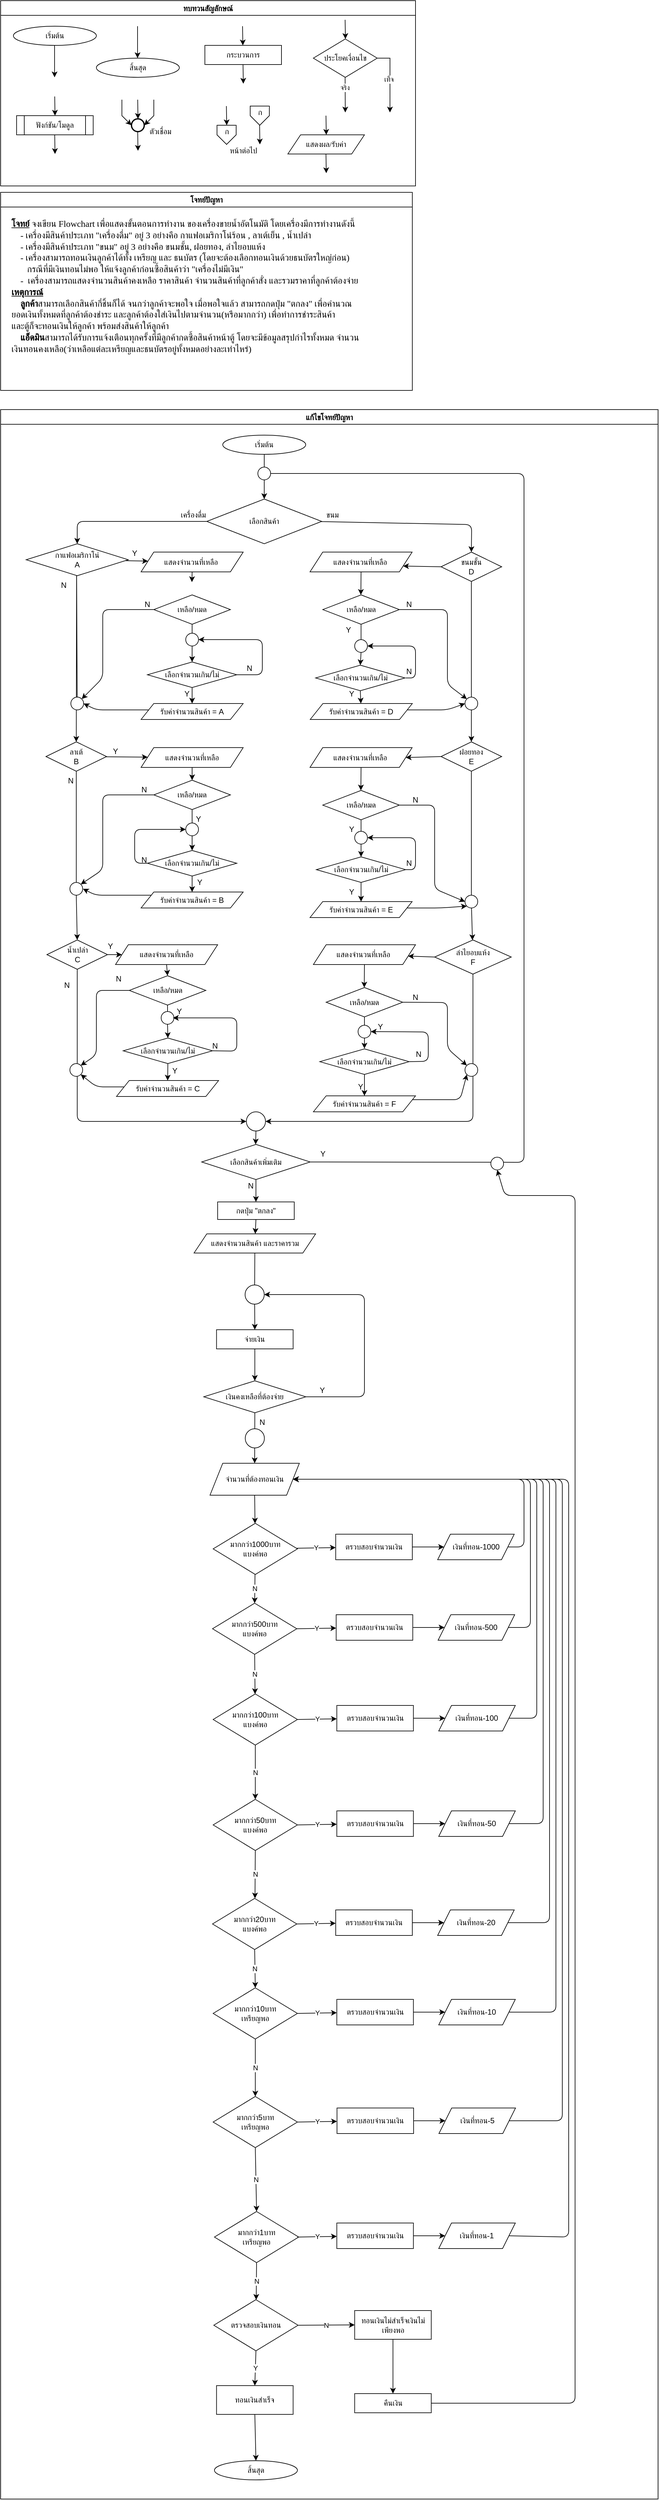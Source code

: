 <mxfile>
    <diagram id="C5RBs43oDa-KdzZeNtuy" name="Page-1">
        <mxGraphModel dx="3314" dy="1437" grid="1" gridSize="10" guides="1" tooltips="1" connect="1" arrows="1" fold="1" page="1" pageScale="1" pageWidth="827" pageHeight="1169" math="0" shadow="0">
            <root>
                <mxCell id="WIyWlLk6GJQsqaUBKTNV-0"/>
                <mxCell id="WIyWlLk6GJQsqaUBKTNV-1" parent="WIyWlLk6GJQsqaUBKTNV-0"/>
                <mxCell id="M7CGMbNuYNeq0SnUNNgH-6" value="ทบทวนสัญลักษณ์" style="swimlane;fontFamily=Sarabun;fontSource=https%3A%2F%2Ffonts.googleapis.com%2Fcss%3Ffamily%3DSarabun;" parent="WIyWlLk6GJQsqaUBKTNV-1" vertex="1">
                    <mxGeometry x="-720" y="20" width="650" height="290" as="geometry"/>
                </mxCell>
                <mxCell id="M7CGMbNuYNeq0SnUNNgH-2" value="&lt;font data-font-src=&quot;https://fonts.googleapis.com/css?family=Sarabun&quot; face=&quot;Sarabun&quot;&gt;เริ่มต้น&lt;/font&gt;" style="ellipse;whiteSpace=wrap;html=1;" parent="M7CGMbNuYNeq0SnUNNgH-6" vertex="1">
                    <mxGeometry x="20" y="40" width="130" height="30" as="geometry"/>
                </mxCell>
                <mxCell id="M7CGMbNuYNeq0SnUNNgH-5" value="" style="endArrow=classic;html=1;rounded=0;" parent="M7CGMbNuYNeq0SnUNNgH-6" edge="1">
                    <mxGeometry width="50" height="50" relative="1" as="geometry">
                        <mxPoint x="84.5" y="70" as="sourcePoint"/>
                        <mxPoint x="84.5" y="120" as="targetPoint"/>
                    </mxGeometry>
                </mxCell>
                <mxCell id="M7CGMbNuYNeq0SnUNNgH-3" value="&lt;font face=&quot;Sarabun&quot;&gt;สิ้นสุด&lt;/font&gt;" style="ellipse;whiteSpace=wrap;html=1;" parent="M7CGMbNuYNeq0SnUNNgH-6" vertex="1">
                    <mxGeometry x="150" y="90" width="130" height="30" as="geometry"/>
                </mxCell>
                <mxCell id="M7CGMbNuYNeq0SnUNNgH-4" value="" style="endArrow=classic;html=1;rounded=0;" parent="M7CGMbNuYNeq0SnUNNgH-6" edge="1">
                    <mxGeometry width="50" height="50" relative="1" as="geometry">
                        <mxPoint x="214.5" y="40" as="sourcePoint"/>
                        <mxPoint x="214.5" y="90" as="targetPoint"/>
                    </mxGeometry>
                </mxCell>
                <mxCell id="mvioNwK95yMqdUQ73LqQ-0" value="กระบวนการ" style="rounded=0;whiteSpace=wrap;html=1;fontFamily=Sarabun;fontSource=https%3A%2F%2Ffonts.googleapis.com%2Fcss%3Ffamily%3DSarabun;" parent="M7CGMbNuYNeq0SnUNNgH-6" vertex="1">
                    <mxGeometry x="320" y="70" width="120" height="30" as="geometry"/>
                </mxCell>
                <mxCell id="mvioNwK95yMqdUQ73LqQ-1" value="" style="endArrow=classic;html=1;rounded=0;" parent="M7CGMbNuYNeq0SnUNNgH-6" edge="1">
                    <mxGeometry width="50" height="50" relative="1" as="geometry">
                        <mxPoint x="379" y="40" as="sourcePoint"/>
                        <mxPoint x="379.5" y="70" as="targetPoint"/>
                    </mxGeometry>
                </mxCell>
                <mxCell id="mvioNwK95yMqdUQ73LqQ-2" value="" style="endArrow=classic;html=1;rounded=0;" parent="M7CGMbNuYNeq0SnUNNgH-6" edge="1">
                    <mxGeometry width="50" height="50" relative="1" as="geometry">
                        <mxPoint x="379.75" y="100" as="sourcePoint"/>
                        <mxPoint x="380.25" y="130" as="targetPoint"/>
                    </mxGeometry>
                </mxCell>
                <mxCell id="mvioNwK95yMqdUQ73LqQ-3" value="ประโยคเงื่อนไข" style="rhombus;whiteSpace=wrap;html=1;fontFamily=Sarabun;fontSource=https%3A%2F%2Ffonts.googleapis.com%2Fcss%3Ffamily%3DSarabun;" parent="M7CGMbNuYNeq0SnUNNgH-6" vertex="1">
                    <mxGeometry x="490" y="60" width="100" height="60" as="geometry"/>
                </mxCell>
                <mxCell id="mvioNwK95yMqdUQ73LqQ-4" value="" style="endArrow=classic;html=1;rounded=0;" parent="M7CGMbNuYNeq0SnUNNgH-6" edge="1">
                    <mxGeometry width="50" height="50" relative="1" as="geometry">
                        <mxPoint x="539.71" y="30" as="sourcePoint"/>
                        <mxPoint x="540.21" y="60" as="targetPoint"/>
                    </mxGeometry>
                </mxCell>
                <mxCell id="mvioNwK95yMqdUQ73LqQ-5" value="" style="endArrow=classic;html=1;rounded=0;" parent="M7CGMbNuYNeq0SnUNNgH-6" edge="1">
                    <mxGeometry width="50" height="50" relative="1" as="geometry">
                        <mxPoint x="539.71" y="120" as="sourcePoint"/>
                        <mxPoint x="540" y="175" as="targetPoint"/>
                    </mxGeometry>
                </mxCell>
                <mxCell id="mvioNwK95yMqdUQ73LqQ-7" value="จริง" style="edgeLabel;html=1;align=center;verticalAlign=middle;resizable=0;points=[];fontFamily=Sarabun;fontSource=https%3A%2F%2Ffonts.googleapis.com%2Fcss%3Ffamily%3DSarabun;" parent="mvioNwK95yMqdUQ73LqQ-5" vertex="1" connectable="0">
                    <mxGeometry x="-0.414" y="-1" relative="1" as="geometry">
                        <mxPoint as="offset"/>
                    </mxGeometry>
                </mxCell>
                <mxCell id="mvioNwK95yMqdUQ73LqQ-6" value="" style="endArrow=classic;html=1;rounded=0;exitX=1;exitY=0.5;exitDx=0;exitDy=0;" parent="M7CGMbNuYNeq0SnUNNgH-6" source="mvioNwK95yMqdUQ73LqQ-3" edge="1">
                    <mxGeometry width="50" height="50" relative="1" as="geometry">
                        <mxPoint x="620" y="95" as="sourcePoint"/>
                        <mxPoint x="610" y="175" as="targetPoint"/>
                        <Array as="points">
                            <mxPoint x="610" y="90"/>
                        </Array>
                    </mxGeometry>
                </mxCell>
                <mxCell id="mvioNwK95yMqdUQ73LqQ-8" value="&lt;font data-font-src=&quot;https://fonts.googleapis.com/css?family=Sarabun&quot; face=&quot;Sarabun&quot;&gt;เท็จ&lt;/font&gt;" style="edgeLabel;html=1;align=center;verticalAlign=middle;resizable=0;points=[];" parent="mvioNwK95yMqdUQ73LqQ-6" vertex="1" connectable="0">
                    <mxGeometry x="-0.002" y="-2" relative="1" as="geometry">
                        <mxPoint as="offset"/>
                    </mxGeometry>
                </mxCell>
                <mxCell id="mvioNwK95yMqdUQ73LqQ-9" value="&lt;font data-font-src=&quot;https://fonts.googleapis.com/css?family=Sarabun&quot; face=&quot;Sarabun&quot;&gt;ฟังก์ชัน/โมดูล&lt;/font&gt;" style="shape=process;whiteSpace=wrap;html=1;backgroundOutline=1;" parent="M7CGMbNuYNeq0SnUNNgH-6" vertex="1">
                    <mxGeometry x="25" y="180" width="120" height="30" as="geometry"/>
                </mxCell>
                <mxCell id="mvioNwK95yMqdUQ73LqQ-11" value="" style="endArrow=classic;html=1;rounded=0;" parent="M7CGMbNuYNeq0SnUNNgH-6" edge="1">
                    <mxGeometry width="50" height="50" relative="1" as="geometry">
                        <mxPoint x="84.71" y="150" as="sourcePoint"/>
                        <mxPoint x="85.21" y="180" as="targetPoint"/>
                    </mxGeometry>
                </mxCell>
                <mxCell id="mvioNwK95yMqdUQ73LqQ-12" value="" style="endArrow=classic;html=1;rounded=0;" parent="M7CGMbNuYNeq0SnUNNgH-6" edge="1">
                    <mxGeometry width="50" height="50" relative="1" as="geometry">
                        <mxPoint x="84.71" y="210" as="sourcePoint"/>
                        <mxPoint x="85.21" y="240" as="targetPoint"/>
                    </mxGeometry>
                </mxCell>
                <mxCell id="mvioNwK95yMqdUQ73LqQ-13" value="" style="strokeWidth=2;html=1;shape=mxgraph.flowchart.start_2;whiteSpace=wrap;" parent="M7CGMbNuYNeq0SnUNNgH-6" vertex="1">
                    <mxGeometry x="205" y="185" width="20" height="20" as="geometry"/>
                </mxCell>
                <mxCell id="mvioNwK95yMqdUQ73LqQ-16" value="" style="endArrow=classic;html=1;rounded=0;" parent="M7CGMbNuYNeq0SnUNNgH-6" edge="1">
                    <mxGeometry width="50" height="50" relative="1" as="geometry">
                        <mxPoint x="214.71" y="155" as="sourcePoint"/>
                        <mxPoint x="215.21" y="185" as="targetPoint"/>
                    </mxGeometry>
                </mxCell>
                <mxCell id="mvioNwK95yMqdUQ73LqQ-17" value="" style="endArrow=classic;html=1;rounded=0;entryX=0;entryY=0.5;entryDx=0;entryDy=0;entryPerimeter=0;" parent="M7CGMbNuYNeq0SnUNNgH-6" target="mvioNwK95yMqdUQ73LqQ-13" edge="1">
                    <mxGeometry width="50" height="50" relative="1" as="geometry">
                        <mxPoint x="190.0" y="155" as="sourcePoint"/>
                        <mxPoint x="190.5" y="185" as="targetPoint"/>
                        <Array as="points">
                            <mxPoint x="190" y="180"/>
                        </Array>
                    </mxGeometry>
                </mxCell>
                <mxCell id="mvioNwK95yMqdUQ73LqQ-18" value="" style="endArrow=classic;html=1;rounded=0;entryX=1;entryY=0.5;entryDx=0;entryDy=0;entryPerimeter=0;" parent="M7CGMbNuYNeq0SnUNNgH-6" target="mvioNwK95yMqdUQ73LqQ-13" edge="1">
                    <mxGeometry width="50" height="50" relative="1" as="geometry">
                        <mxPoint x="240.0" y="155" as="sourcePoint"/>
                        <mxPoint x="240.5" y="185" as="targetPoint"/>
                        <Array as="points">
                            <mxPoint x="240" y="180"/>
                        </Array>
                    </mxGeometry>
                </mxCell>
                <mxCell id="mvioNwK95yMqdUQ73LqQ-19" value="" style="endArrow=classic;html=1;rounded=0;" parent="M7CGMbNuYNeq0SnUNNgH-6" edge="1">
                    <mxGeometry width="50" height="50" relative="1" as="geometry">
                        <mxPoint x="214.71" y="205" as="sourcePoint"/>
                        <mxPoint x="215.21" y="235" as="targetPoint"/>
                    </mxGeometry>
                </mxCell>
                <mxCell id="mvioNwK95yMqdUQ73LqQ-20" value="&lt;font data-font-src=&quot;https://fonts.googleapis.com/css?family=Sarabun&quot; face=&quot;Sarabun&quot;&gt;ตัวเชื่อม&lt;/font&gt;" style="text;html=1;align=center;verticalAlign=middle;resizable=0;points=[];autosize=1;strokeColor=none;fillColor=none;" parent="M7CGMbNuYNeq0SnUNNgH-6" vertex="1">
                    <mxGeometry x="220" y="190" width="60" height="30" as="geometry"/>
                </mxCell>
                <mxCell id="mvioNwK95yMqdUQ73LqQ-25" value="" style="endArrow=classic;html=1;rounded=0;" parent="M7CGMbNuYNeq0SnUNNgH-6" edge="1">
                    <mxGeometry width="50" height="50" relative="1" as="geometry">
                        <mxPoint x="353.71" y="165" as="sourcePoint"/>
                        <mxPoint x="354.21" y="195" as="targetPoint"/>
                    </mxGeometry>
                </mxCell>
                <mxCell id="mvioNwK95yMqdUQ73LqQ-21" value="" style="verticalLabelPosition=bottom;verticalAlign=top;html=1;shape=offPageConnector;rounded=0;size=0.5;" parent="M7CGMbNuYNeq0SnUNNgH-6" vertex="1">
                    <mxGeometry x="339" y="195" width="30" height="30" as="geometry"/>
                </mxCell>
                <mxCell id="mvioNwK95yMqdUQ73LqQ-26" value="" style="endArrow=classic;html=1;rounded=0;" parent="M7CGMbNuYNeq0SnUNNgH-6" edge="1">
                    <mxGeometry width="50" height="50" relative="1" as="geometry">
                        <mxPoint x="405.71" y="195" as="sourcePoint"/>
                        <mxPoint x="406.21" y="225" as="targetPoint"/>
                    </mxGeometry>
                </mxCell>
                <mxCell id="mvioNwK95yMqdUQ73LqQ-27" value="" style="verticalLabelPosition=bottom;verticalAlign=top;html=1;shape=offPageConnector;rounded=0;size=0.5;" parent="M7CGMbNuYNeq0SnUNNgH-6" vertex="1">
                    <mxGeometry x="391" y="165" width="30" height="30" as="geometry"/>
                </mxCell>
                <mxCell id="mvioNwK95yMqdUQ73LqQ-28" value="หน้าต่อไป" style="text;html=1;align=center;verticalAlign=middle;resizable=0;points=[];autosize=1;strokeColor=none;fillColor=none;fontFamily=Sarabun;fontSource=https%3A%2F%2Ffonts.googleapis.com%2Fcss%3Ffamily%3DSarabun;" parent="M7CGMbNuYNeq0SnUNNgH-6" vertex="1">
                    <mxGeometry x="345" y="220" width="70" height="30" as="geometry"/>
                </mxCell>
                <mxCell id="mvioNwK95yMqdUQ73LqQ-29" value="ก" style="text;html=1;align=center;verticalAlign=middle;resizable=0;points=[];autosize=1;strokeColor=none;fillColor=none;fontFamily=Sarabun;fontSource=https%3A%2F%2Ffonts.googleapis.com%2Fcss%3Ffamily%3DSarabun;" parent="M7CGMbNuYNeq0SnUNNgH-6" vertex="1">
                    <mxGeometry x="339" y="190" width="30" height="30" as="geometry"/>
                </mxCell>
                <mxCell id="mvioNwK95yMqdUQ73LqQ-30" value="ก" style="text;html=1;align=center;verticalAlign=middle;resizable=0;points=[];autosize=1;strokeColor=none;fillColor=none;fontFamily=Sarabun;fontSource=https%3A%2F%2Ffonts.googleapis.com%2Fcss%3Ffamily%3DSarabun;" parent="M7CGMbNuYNeq0SnUNNgH-6" vertex="1">
                    <mxGeometry x="391" y="160" width="30" height="30" as="geometry"/>
                </mxCell>
                <mxCell id="mvioNwK95yMqdUQ73LqQ-32" value="แสดงผล/รับค่า" style="shape=parallelogram;perimeter=parallelogramPerimeter;whiteSpace=wrap;html=1;fixedSize=1;fontFamily=Sarabun;fontSource=https%3A%2F%2Ffonts.googleapis.com%2Fcss%3Ffamily%3DSarabun;" parent="M7CGMbNuYNeq0SnUNNgH-6" vertex="1">
                    <mxGeometry x="450" y="210" width="120" height="30" as="geometry"/>
                </mxCell>
                <mxCell id="mvioNwK95yMqdUQ73LqQ-33" value="" style="endArrow=classic;html=1;rounded=0;" parent="M7CGMbNuYNeq0SnUNNgH-6" edge="1">
                    <mxGeometry width="50" height="50" relative="1" as="geometry">
                        <mxPoint x="509.71" y="180" as="sourcePoint"/>
                        <mxPoint x="510.21" y="210" as="targetPoint"/>
                    </mxGeometry>
                </mxCell>
                <mxCell id="mvioNwK95yMqdUQ73LqQ-34" value="" style="endArrow=classic;html=1;rounded=0;" parent="M7CGMbNuYNeq0SnUNNgH-6" edge="1">
                    <mxGeometry width="50" height="50" relative="1" as="geometry">
                        <mxPoint x="509.71" y="240" as="sourcePoint"/>
                        <mxPoint x="510.21" y="270" as="targetPoint"/>
                    </mxGeometry>
                </mxCell>
                <mxCell id="mvioNwK95yMqdUQ73LqQ-36" value="แก้ไขโจทย์ปัญหา" style="swimlane;fontFamily=Sarabun;fontSource=https%3A%2F%2Ffonts.googleapis.com%2Fcss%3Ffamily%3DSarabun;" parent="WIyWlLk6GJQsqaUBKTNV-1" vertex="1">
                    <mxGeometry x="-720" y="660" width="1030" height="3270" as="geometry"/>
                </mxCell>
                <mxCell id="mvioNwK95yMqdUQ73LqQ-35" value="&lt;font data-font-src=&quot;https://fonts.googleapis.com/css?family=Sarabun&quot; face=&quot;Sarabun&quot;&gt;เริ่มต้น&lt;/font&gt;" style="ellipse;whiteSpace=wrap;html=1;" parent="mvioNwK95yMqdUQ73LqQ-36" vertex="1">
                    <mxGeometry x="348" y="40" width="130" height="30" as="geometry"/>
                </mxCell>
                <mxCell id="mvioNwK95yMqdUQ73LqQ-69" value="&lt;font face=&quot;Sarabun&quot;&gt;สิ้นสุด&lt;/font&gt;" style="ellipse;whiteSpace=wrap;html=1;" parent="mvioNwK95yMqdUQ73LqQ-36" vertex="1">
                    <mxGeometry x="335" y="3210" width="130" height="30" as="geometry"/>
                </mxCell>
                <mxCell id="59" value="" style="edgeStyle=none;html=1;entryX=0.5;entryY=0;entryDx=0;entryDy=0;exitX=1;exitY=0.5;exitDx=0;exitDy=0;" parent="mvioNwK95yMqdUQ73LqQ-36" source="2" target="48" edge="1">
                    <mxGeometry relative="1" as="geometry">
                        <Array as="points">
                            <mxPoint x="488" y="175"/>
                            <mxPoint x="738" y="180"/>
                        </Array>
                    </mxGeometry>
                </mxCell>
                <mxCell id="2" value="เลือกสินค้า" style="rhombus;whiteSpace=wrap;html=1;" parent="mvioNwK95yMqdUQ73LqQ-36" vertex="1">
                    <mxGeometry x="323" y="140" width="180" height="70" as="geometry"/>
                </mxCell>
                <mxCell id="3" value="" style="endArrow=classic;html=1;entryX=0.5;entryY=0;entryDx=0;entryDy=0;exitX=0.5;exitY=1;exitDx=0;exitDy=0;" parent="mvioNwK95yMqdUQ73LqQ-36" source="73" target="2" edge="1">
                    <mxGeometry width="50" height="50" relative="1" as="geometry">
                        <mxPoint x="320" y="110" as="sourcePoint"/>
                        <mxPoint x="310" y="100" as="targetPoint"/>
                    </mxGeometry>
                </mxCell>
                <mxCell id="10" value="ขนม" style="text;html=1;strokeColor=none;fillColor=none;align=center;verticalAlign=middle;whiteSpace=wrap;rounded=0;" parent="mvioNwK95yMqdUQ73LqQ-36" vertex="1">
                    <mxGeometry x="490" y="150" width="60" height="30" as="geometry"/>
                </mxCell>
                <mxCell id="12" value="เครื่องดื่ม" style="text;html=1;strokeColor=none;fillColor=none;align=center;verticalAlign=middle;whiteSpace=wrap;rounded=0;" parent="mvioNwK95yMqdUQ73LqQ-36" vertex="1">
                    <mxGeometry x="272" y="150" width="60" height="30" as="geometry"/>
                </mxCell>
                <mxCell id="57" value="" style="edgeStyle=none;html=1;entryX=0.5;entryY=0;entryDx=0;entryDy=0;startArrow=none;" parent="mvioNwK95yMqdUQ73LqQ-36" source="96" target="19" edge="1">
                    <mxGeometry relative="1" as="geometry">
                        <mxPoint x="120.747" y="259.714" as="sourcePoint"/>
                        <mxPoint x="121.755" y="290.361" as="targetPoint"/>
                        <Array as="points">
                            <mxPoint x="119" y="250"/>
                        </Array>
                    </mxGeometry>
                </mxCell>
                <mxCell id="94" value="" style="edgeStyle=none;html=1;" parent="mvioNwK95yMqdUQ73LqQ-36" source="17" target="92" edge="1">
                    <mxGeometry relative="1" as="geometry"/>
                </mxCell>
                <mxCell id="17" value="กาแฟอเมริกาโน่&lt;br&gt;A" style="rhombus;whiteSpace=wrap;html=1;" parent="mvioNwK95yMqdUQ73LqQ-36" vertex="1">
                    <mxGeometry x="40" y="210" width="160" height="50" as="geometry"/>
                </mxCell>
                <mxCell id="58" value="" style="edgeStyle=none;html=1;entryX=0.5;entryY=0;entryDx=0;entryDy=0;exitX=0.5;exitY=1;exitDx=0;exitDy=0;startArrow=none;" parent="mvioNwK95yMqdUQ73LqQ-36" source="98" target="18" edge="1">
                    <mxGeometry relative="1" as="geometry">
                        <mxPoint x="118" y="410" as="sourcePoint"/>
                        <mxPoint x="120" y="540" as="targetPoint"/>
                    </mxGeometry>
                </mxCell>
                <mxCell id="102" value="" style="edgeStyle=none;html=1;" parent="mvioNwK95yMqdUQ73LqQ-36" source="19" target="101" edge="1">
                    <mxGeometry relative="1" as="geometry"/>
                </mxCell>
                <mxCell id="19" value="ลาเต้&lt;br&gt;B" style="rhombus;whiteSpace=wrap;html=1;" parent="mvioNwK95yMqdUQ73LqQ-36" vertex="1">
                    <mxGeometry x="71" y="520" width="95" height="46" as="geometry"/>
                </mxCell>
                <mxCell id="139" style="edgeStyle=none;html=1;exitX=1;exitY=0.5;exitDx=0;exitDy=0;entryX=0;entryY=0.5;entryDx=0;entryDy=0;" parent="mvioNwK95yMqdUQ73LqQ-36" source="18" target="137" edge="1">
                    <mxGeometry relative="1" as="geometry"/>
                </mxCell>
                <mxCell id="18" value="น้ำเปล่า&lt;br&gt;C" style="rhombus;whiteSpace=wrap;html=1;" parent="mvioNwK95yMqdUQ73LqQ-36" vertex="1">
                    <mxGeometry x="72.5" y="830" width="95" height="46" as="geometry"/>
                </mxCell>
                <mxCell id="61" value="" style="edgeStyle=none;html=1;startArrow=none;" parent="mvioNwK95yMqdUQ73LqQ-36" source="171" target="47" edge="1">
                    <mxGeometry relative="1" as="geometry"/>
                </mxCell>
                <mxCell id="168" style="edgeStyle=none;html=1;exitX=0;exitY=0.5;exitDx=0;exitDy=0;entryX=1;entryY=0.75;entryDx=0;entryDy=0;" parent="mvioNwK95yMqdUQ73LqQ-36" source="48" target="144" edge="1">
                    <mxGeometry relative="1" as="geometry"/>
                </mxCell>
                <mxCell id="48" value="ขนมชั้น&lt;br&gt;D" style="rhombus;whiteSpace=wrap;html=1;" parent="mvioNwK95yMqdUQ73LqQ-36" vertex="1">
                    <mxGeometry x="690" y="223" width="95" height="46" as="geometry"/>
                </mxCell>
                <mxCell id="62" value="" style="edgeStyle=none;html=1;startArrow=none;" parent="mvioNwK95yMqdUQ73LqQ-36" source="173" target="46" edge="1">
                    <mxGeometry relative="1" as="geometry"/>
                </mxCell>
                <mxCell id="212" style="edgeStyle=none;html=1;exitX=0;exitY=0.5;exitDx=0;exitDy=0;entryX=1;entryY=0.5;entryDx=0;entryDy=0;" parent="mvioNwK95yMqdUQ73LqQ-36" source="47" target="154" edge="1">
                    <mxGeometry relative="1" as="geometry"/>
                </mxCell>
                <mxCell id="47" value="ฝอยทอง&lt;br&gt;E" style="rhombus;whiteSpace=wrap;html=1;" parent="mvioNwK95yMqdUQ73LqQ-36" vertex="1">
                    <mxGeometry x="690" y="520" width="95" height="46" as="geometry"/>
                </mxCell>
                <mxCell id="91" value="" style="edgeStyle=none;html=1;entryX=1;entryY=0.5;entryDx=0;entryDy=0;" parent="mvioNwK95yMqdUQ73LqQ-36" source="46" target="65" edge="1">
                    <mxGeometry relative="1" as="geometry">
                        <mxPoint x="732.102" y="630.055" as="targetPoint"/>
                        <Array as="points">
                            <mxPoint x="740" y="1114"/>
                        </Array>
                    </mxGeometry>
                </mxCell>
                <mxCell id="184" style="edgeStyle=none;html=1;exitX=0;exitY=0.5;exitDx=0;exitDy=0;" parent="mvioNwK95yMqdUQ73LqQ-36" source="46" target="161" edge="1">
                    <mxGeometry relative="1" as="geometry"/>
                </mxCell>
                <mxCell id="46" value="ลำไยอบแห้ง&lt;br&gt;F" style="rhombus;whiteSpace=wrap;html=1;" parent="mvioNwK95yMqdUQ73LqQ-36" vertex="1">
                    <mxGeometry x="680" y="830" width="120" height="53.5" as="geometry"/>
                </mxCell>
                <mxCell id="49" value="" style="endArrow=classic;html=1;exitX=0;exitY=0.5;exitDx=0;exitDy=0;entryX=0.5;entryY=0;entryDx=0;entryDy=0;" parent="mvioNwK95yMqdUQ73LqQ-36" source="2" target="17" edge="1">
                    <mxGeometry width="50" height="50" relative="1" as="geometry">
                        <mxPoint x="250" y="190" as="sourcePoint"/>
                        <mxPoint x="120" y="180" as="targetPoint"/>
                        <Array as="points">
                            <mxPoint x="120" y="175"/>
                        </Array>
                    </mxGeometry>
                </mxCell>
                <mxCell id="63" value="" style="endArrow=classic;html=1;exitX=0.5;exitY=1;exitDx=0;exitDy=0;entryX=0;entryY=0.5;entryDx=0;entryDy=0;" parent="mvioNwK95yMqdUQ73LqQ-36" source="18" target="65" edge="1">
                    <mxGeometry width="50" height="50" relative="1" as="geometry">
                        <mxPoint x="122.5" y="576" as="sourcePoint"/>
                        <mxPoint x="300" y="600" as="targetPoint"/>
                        <Array as="points">
                            <mxPoint x="120" y="1114"/>
                        </Array>
                    </mxGeometry>
                </mxCell>
                <mxCell id="76" value="" style="edgeStyle=none;html=1;" parent="mvioNwK95yMqdUQ73LqQ-36" source="68" target="75" edge="1">
                    <mxGeometry relative="1" as="geometry"/>
                </mxCell>
                <mxCell id="68" value="เลือกสินค้าเพิ่มเติม" style="rhombus;whiteSpace=wrap;html=1;" parent="mvioNwK95yMqdUQ73LqQ-36" vertex="1">
                    <mxGeometry x="315" y="1150" width="170" height="55" as="geometry"/>
                </mxCell>
                <mxCell id="73" value="" style="ellipse;whiteSpace=wrap;html=1;aspect=fixed;" parent="mvioNwK95yMqdUQ73LqQ-36" vertex="1">
                    <mxGeometry x="403" y="90" width="20" height="20" as="geometry"/>
                </mxCell>
                <mxCell id="74" value="" style="endArrow=none;html=1;exitX=0.5;exitY=1;exitDx=0;exitDy=0;entryX=0.5;entryY=0;entryDx=0;entryDy=0;" parent="mvioNwK95yMqdUQ73LqQ-36" source="mvioNwK95yMqdUQ73LqQ-35" target="73" edge="1">
                    <mxGeometry width="50" height="50" relative="1" as="geometry">
                        <mxPoint x="300" y="260" as="sourcePoint"/>
                        <mxPoint x="350" y="210" as="targetPoint"/>
                    </mxGeometry>
                </mxCell>
                <mxCell id="200" style="edgeStyle=none;html=1;exitX=0.5;exitY=1;exitDx=0;exitDy=0;" parent="mvioNwK95yMqdUQ73LqQ-36" source="75" target="194" edge="1">
                    <mxGeometry relative="1" as="geometry"/>
                </mxCell>
                <mxCell id="75" value="กดปุ่ม &quot;ตกลง&quot;" style="whiteSpace=wrap;html=1;" parent="mvioNwK95yMqdUQ73LqQ-36" vertex="1">
                    <mxGeometry x="340" y="1240" width="120" height="27.5" as="geometry"/>
                </mxCell>
                <mxCell id="77" value="N" style="text;html=1;strokeColor=none;fillColor=none;align=center;verticalAlign=middle;whiteSpace=wrap;rounded=0;" parent="mvioNwK95yMqdUQ73LqQ-36" vertex="1">
                    <mxGeometry x="362" y="1200" width="60" height="30" as="geometry"/>
                </mxCell>
                <mxCell id="79" value="" style="endArrow=none;html=1;entryX=1;entryY=0.5;entryDx=0;entryDy=0;exitX=1;exitY=0.5;exitDx=0;exitDy=0;" parent="mvioNwK95yMqdUQ73LqQ-36" source="73" target="68" edge="1">
                    <mxGeometry width="50" height="50" relative="1" as="geometry">
                        <mxPoint x="430" y="100" as="sourcePoint"/>
                        <mxPoint x="570" y="590" as="targetPoint"/>
                        <Array as="points">
                            <mxPoint x="820" y="100"/>
                            <mxPoint x="820" y="1178"/>
                        </Array>
                    </mxGeometry>
                </mxCell>
                <mxCell id="81" value="N" style="text;html=1;strokeColor=none;fillColor=none;align=center;verticalAlign=middle;whiteSpace=wrap;rounded=0;" parent="mvioNwK95yMqdUQ73LqQ-36" vertex="1">
                    <mxGeometry x="80" y="566" width="60" height="30" as="geometry"/>
                </mxCell>
                <mxCell id="82" value="Y" style="text;html=1;strokeColor=none;fillColor=none;align=center;verticalAlign=middle;whiteSpace=wrap;rounded=0;" parent="mvioNwK95yMqdUQ73LqQ-36" vertex="1">
                    <mxGeometry x="180" y="210" width="60" height="30" as="geometry"/>
                </mxCell>
                <mxCell id="84" value="N" style="text;html=1;strokeColor=none;fillColor=none;align=center;verticalAlign=middle;whiteSpace=wrap;rounded=0;" parent="mvioNwK95yMqdUQ73LqQ-36" vertex="1">
                    <mxGeometry x="73.5" y="886" width="60" height="30" as="geometry"/>
                </mxCell>
                <mxCell id="85" value="N" style="text;html=1;strokeColor=none;fillColor=none;align=center;verticalAlign=middle;whiteSpace=wrap;rounded=0;" parent="mvioNwK95yMqdUQ73LqQ-36" vertex="1">
                    <mxGeometry x="69" y="260" width="60" height="30" as="geometry"/>
                </mxCell>
                <mxCell id="193" style="edgeStyle=none;html=1;exitX=0.5;exitY=1;exitDx=0;exitDy=0;entryX=0.5;entryY=0;entryDx=0;entryDy=0;" parent="mvioNwK95yMqdUQ73LqQ-36" source="65" edge="1">
                    <mxGeometry relative="1" as="geometry">
                        <mxPoint x="399.5" y="1150" as="targetPoint"/>
                    </mxGeometry>
                </mxCell>
                <mxCell id="65" value="" style="ellipse;whiteSpace=wrap;html=1;aspect=fixed;" parent="mvioNwK95yMqdUQ73LqQ-36" vertex="1">
                    <mxGeometry x="385" y="1099" width="30" height="30" as="geometry"/>
                </mxCell>
                <mxCell id="92" value="แสดงจำนวนที่เหลือ&amp;nbsp;" style="shape=parallelogram;perimeter=parallelogramPerimeter;whiteSpace=wrap;html=1;fixedSize=1;" parent="mvioNwK95yMqdUQ73LqQ-36" vertex="1">
                    <mxGeometry x="220" y="223" width="160" height="31" as="geometry"/>
                </mxCell>
                <mxCell id="96" value="" style="ellipse;whiteSpace=wrap;html=1;aspect=fixed;" parent="mvioNwK95yMqdUQ73LqQ-36" vertex="1">
                    <mxGeometry x="110" y="450" width="20" height="20" as="geometry"/>
                </mxCell>
                <mxCell id="125" style="edgeStyle=none;html=1;exitX=0.5;exitY=1;exitDx=0;exitDy=0;entryX=0.5;entryY=0;entryDx=0;entryDy=0;" parent="mvioNwK95yMqdUQ73LqQ-36" source="101" target="119" edge="1">
                    <mxGeometry relative="1" as="geometry"/>
                </mxCell>
                <mxCell id="101" value="แสดงจำนวนที่เหลือ" style="shape=parallelogram;perimeter=parallelogramPerimeter;whiteSpace=wrap;html=1;fixedSize=1;" parent="mvioNwK95yMqdUQ73LqQ-36" vertex="1">
                    <mxGeometry x="220" y="529" width="160" height="31" as="geometry"/>
                </mxCell>
                <mxCell id="103" value="Y" style="text;html=1;strokeColor=none;fillColor=none;align=center;verticalAlign=middle;whiteSpace=wrap;rounded=0;" parent="mvioNwK95yMqdUQ73LqQ-36" vertex="1">
                    <mxGeometry x="150" y="520" width="60" height="30" as="geometry"/>
                </mxCell>
                <mxCell id="106" value="" style="edgeStyle=none;html=1;entryX=0.5;entryY=0;entryDx=0;entryDy=0;exitX=0.5;exitY=1;exitDx=0;exitDy=0;endArrow=none;" parent="mvioNwK95yMqdUQ73LqQ-36" source="19" target="98" edge="1">
                    <mxGeometry relative="1" as="geometry">
                        <mxPoint x="-601.5" y="1206" as="sourcePoint"/>
                        <mxPoint x="-603.5" y="1400" as="targetPoint"/>
                    </mxGeometry>
                </mxCell>
                <mxCell id="98" value="" style="ellipse;whiteSpace=wrap;html=1;aspect=fixed;" parent="mvioNwK95yMqdUQ73LqQ-36" vertex="1">
                    <mxGeometry x="108.5" y="740" width="20" height="20" as="geometry"/>
                </mxCell>
                <mxCell id="110" style="edgeStyle=none;html=1;exitX=0;exitY=0.5;exitDx=0;exitDy=0;entryX=1;entryY=0;entryDx=0;entryDy=0;" parent="mvioNwK95yMqdUQ73LqQ-36" source="109" target="96" edge="1">
                    <mxGeometry relative="1" as="geometry">
                        <mxPoint x="160" y="460" as="targetPoint"/>
                        <Array as="points">
                            <mxPoint x="160" y="313"/>
                            <mxPoint x="160" y="420"/>
                        </Array>
                    </mxGeometry>
                </mxCell>
                <mxCell id="237" style="edgeStyle=none;html=1;exitX=0.5;exitY=1;exitDx=0;exitDy=0;entryX=0.5;entryY=0;entryDx=0;entryDy=0;startArrow=none;" parent="mvioNwK95yMqdUQ73LqQ-36" source="238" target="213" edge="1">
                    <mxGeometry relative="1" as="geometry"/>
                </mxCell>
                <mxCell id="109" value="เหลือ/หมด" style="rhombus;whiteSpace=wrap;html=1;" parent="mvioNwK95yMqdUQ73LqQ-36" vertex="1">
                    <mxGeometry x="240" y="290" width="120" height="46" as="geometry"/>
                </mxCell>
                <mxCell id="116" style="edgeStyle=none;html=1;exitX=0.5;exitY=1;exitDx=0;exitDy=0;" parent="mvioNwK95yMqdUQ73LqQ-36" target="115" edge="1">
                    <mxGeometry relative="1" as="geometry">
                        <mxPoint x="300.0" y="401" as="sourcePoint"/>
                    </mxGeometry>
                </mxCell>
                <mxCell id="113" value="Y" style="text;html=1;strokeColor=none;fillColor=none;align=center;verticalAlign=middle;whiteSpace=wrap;rounded=0;" parent="mvioNwK95yMqdUQ73LqQ-36" vertex="1">
                    <mxGeometry x="261.5" y="430" width="60" height="30" as="geometry"/>
                </mxCell>
                <mxCell id="114" value="N" style="text;html=1;strokeColor=none;fillColor=none;align=center;verticalAlign=middle;whiteSpace=wrap;rounded=0;" parent="mvioNwK95yMqdUQ73LqQ-36" vertex="1">
                    <mxGeometry x="200" y="290" width="60" height="30" as="geometry"/>
                </mxCell>
                <mxCell id="117" style="edgeStyle=none;html=1;exitX=0.5;exitY=1;exitDx=0;exitDy=0;entryX=1;entryY=0.5;entryDx=0;entryDy=0;" parent="mvioNwK95yMqdUQ73LqQ-36" source="115" target="96" edge="1">
                    <mxGeometry relative="1" as="geometry">
                        <mxPoint x="130" y="470" as="targetPoint"/>
                        <Array as="points">
                            <mxPoint x="300" y="470"/>
                            <mxPoint x="150" y="470"/>
                        </Array>
                    </mxGeometry>
                </mxCell>
                <mxCell id="115" value="รับค่าจำนวนสินค้า = A" style="shape=parallelogram;perimeter=parallelogramPerimeter;whiteSpace=wrap;html=1;fixedSize=1;" parent="mvioNwK95yMqdUQ73LqQ-36" vertex="1">
                    <mxGeometry x="220" y="460" width="160" height="25" as="geometry"/>
                </mxCell>
                <mxCell id="126" style="edgeStyle=none;html=1;exitX=0;exitY=0.5;exitDx=0;exitDy=0;entryX=1;entryY=0;entryDx=0;entryDy=0;" parent="mvioNwK95yMqdUQ73LqQ-36" source="119" target="98" edge="1">
                    <mxGeometry relative="1" as="geometry">
                        <Array as="points">
                            <mxPoint x="160" y="603"/>
                            <mxPoint x="160" y="720"/>
                        </Array>
                    </mxGeometry>
                </mxCell>
                <mxCell id="119" value="เหลือ/หมด" style="rhombus;whiteSpace=wrap;html=1;" parent="mvioNwK95yMqdUQ73LqQ-36" vertex="1">
                    <mxGeometry x="240" y="580" width="120" height="46" as="geometry"/>
                </mxCell>
                <mxCell id="118" style="edgeStyle=none;html=1;exitX=0.5;exitY=1;exitDx=0;exitDy=0;entryX=0.5;entryY=0;entryDx=0;entryDy=0;startArrow=none;" parent="mvioNwK95yMqdUQ73LqQ-36" source="228" target="217" edge="1">
                    <mxGeometry relative="1" as="geometry">
                        <mxPoint x="300" y="650" as="targetPoint"/>
                    </mxGeometry>
                </mxCell>
                <mxCell id="122" value="Y" style="text;html=1;strokeColor=none;fillColor=none;align=center;verticalAlign=middle;whiteSpace=wrap;rounded=0;" parent="mvioNwK95yMqdUQ73LqQ-36" vertex="1">
                    <mxGeometry x="280" y="626" width="60" height="30" as="geometry"/>
                </mxCell>
                <mxCell id="123" value="N" style="text;html=1;strokeColor=none;fillColor=none;align=center;verticalAlign=middle;whiteSpace=wrap;rounded=0;" parent="mvioNwK95yMqdUQ73LqQ-36" vertex="1">
                    <mxGeometry x="195" y="580" width="60" height="30" as="geometry"/>
                </mxCell>
                <mxCell id="120" style="edgeStyle=none;html=1;exitX=0.5;exitY=1;exitDx=0;exitDy=0;" parent="mvioNwK95yMqdUQ73LqQ-36" target="124" edge="1">
                    <mxGeometry relative="1" as="geometry">
                        <mxPoint x="300" y="691" as="sourcePoint"/>
                    </mxGeometry>
                </mxCell>
                <mxCell id="127" style="edgeStyle=none;html=1;exitX=0.5;exitY=1;exitDx=0;exitDy=0;entryX=1;entryY=0.5;entryDx=0;entryDy=0;startArrow=none;" parent="mvioNwK95yMqdUQ73LqQ-36" source="124" edge="1">
                    <mxGeometry relative="1" as="geometry">
                        <mxPoint x="299" y="740" as="sourcePoint"/>
                        <mxPoint x="129" y="750" as="targetPoint"/>
                        <Array as="points">
                            <mxPoint x="299" y="760"/>
                            <mxPoint x="149" y="760"/>
                        </Array>
                    </mxGeometry>
                </mxCell>
                <mxCell id="128" value="เหลือ/หมด" style="rhombus;whiteSpace=wrap;html=1;" parent="mvioNwK95yMqdUQ73LqQ-36" vertex="1">
                    <mxGeometry x="201.5" y="886" width="120" height="46" as="geometry"/>
                </mxCell>
                <mxCell id="130" style="edgeStyle=none;html=1;exitX=0.5;exitY=1;exitDx=0;exitDy=0;startArrow=none;entryX=0.5;entryY=0;entryDx=0;entryDy=0;" parent="mvioNwK95yMqdUQ73LqQ-36" source="243" target="254" edge="1">
                    <mxGeometry relative="1" as="geometry">
                        <mxPoint x="262" y="980" as="targetPoint"/>
                    </mxGeometry>
                </mxCell>
                <mxCell id="131" value="Y" style="text;html=1;strokeColor=none;fillColor=none;align=center;verticalAlign=middle;whiteSpace=wrap;rounded=0;" parent="mvioNwK95yMqdUQ73LqQ-36" vertex="1">
                    <mxGeometry x="250" y="927" width="60" height="30" as="geometry"/>
                </mxCell>
                <mxCell id="132" value="N" style="text;html=1;strokeColor=none;fillColor=none;align=center;verticalAlign=middle;whiteSpace=wrap;rounded=0;" parent="mvioNwK95yMqdUQ73LqQ-36" vertex="1">
                    <mxGeometry x="155" y="876" width="60" height="30" as="geometry"/>
                </mxCell>
                <mxCell id="190" style="edgeStyle=none;html=1;exitX=0.5;exitY=1;exitDx=0;exitDy=0;entryX=1;entryY=1;entryDx=0;entryDy=0;" parent="mvioNwK95yMqdUQ73LqQ-36" source="133" target="142" edge="1">
                    <mxGeometry relative="1" as="geometry">
                        <Array as="points">
                            <mxPoint x="261" y="1060"/>
                            <mxPoint x="150" y="1060"/>
                        </Array>
                    </mxGeometry>
                </mxCell>
                <mxCell id="133" value="รับค่าจำนวนสินค้า = C" style="shape=parallelogram;perimeter=parallelogramPerimeter;whiteSpace=wrap;html=1;fixedSize=1;" parent="mvioNwK95yMqdUQ73LqQ-36" vertex="1">
                    <mxGeometry x="181.5" y="1050" width="160" height="25" as="geometry"/>
                </mxCell>
                <mxCell id="134" style="edgeStyle=none;html=1;exitX=0.5;exitY=1;exitDx=0;exitDy=0;" parent="mvioNwK95yMqdUQ73LqQ-36" source="254" target="133" edge="1">
                    <mxGeometry relative="1" as="geometry">
                        <mxPoint x="263" y="1023.5" as="sourcePoint"/>
                    </mxGeometry>
                </mxCell>
                <mxCell id="138" style="edgeStyle=none;html=1;exitX=0.5;exitY=1;exitDx=0;exitDy=0;entryX=0.5;entryY=0;entryDx=0;entryDy=0;" parent="mvioNwK95yMqdUQ73LqQ-36" source="137" target="128" edge="1">
                    <mxGeometry relative="1" as="geometry"/>
                </mxCell>
                <mxCell id="137" value="แสดงจำนวนที่เหลือ" style="shape=parallelogram;perimeter=parallelogramPerimeter;whiteSpace=wrap;html=1;fixedSize=1;" parent="mvioNwK95yMqdUQ73LqQ-36" vertex="1">
                    <mxGeometry x="180" y="837.5" width="160" height="31" as="geometry"/>
                </mxCell>
                <mxCell id="140" value="Y" style="text;html=1;strokeColor=none;fillColor=none;align=center;verticalAlign=middle;whiteSpace=wrap;rounded=0;" parent="mvioNwK95yMqdUQ73LqQ-36" vertex="1">
                    <mxGeometry x="141.5" y="825" width="60" height="30" as="geometry"/>
                </mxCell>
                <mxCell id="142" value="" style="ellipse;whiteSpace=wrap;html=1;aspect=fixed;" parent="mvioNwK95yMqdUQ73LqQ-36" vertex="1">
                    <mxGeometry x="108.5" y="1023.5" width="20" height="20" as="geometry"/>
                </mxCell>
                <mxCell id="141" style="edgeStyle=none;html=1;exitX=0;exitY=0.5;exitDx=0;exitDy=0;entryX=1;entryY=0;entryDx=0;entryDy=0;" parent="mvioNwK95yMqdUQ73LqQ-36" source="128" target="142" edge="1">
                    <mxGeometry relative="1" as="geometry">
                        <mxPoint x="140" y="1040" as="targetPoint"/>
                        <Array as="points">
                            <mxPoint x="150" y="909"/>
                            <mxPoint x="150" y="1010"/>
                        </Array>
                    </mxGeometry>
                </mxCell>
                <mxCell id="144" value="แสดงจำนวนที่เหลือ&amp;nbsp;" style="shape=parallelogram;perimeter=parallelogramPerimeter;whiteSpace=wrap;html=1;fixedSize=1;" parent="mvioNwK95yMqdUQ73LqQ-36" vertex="1">
                    <mxGeometry x="484.69" y="223" width="160" height="31" as="geometry"/>
                </mxCell>
                <mxCell id="178" style="edgeStyle=none;html=1;exitX=1;exitY=0.5;exitDx=0;exitDy=0;entryX=0;entryY=0;entryDx=0;entryDy=0;" parent="mvioNwK95yMqdUQ73LqQ-36" source="146" target="171" edge="1">
                    <mxGeometry relative="1" as="geometry">
                        <Array as="points">
                            <mxPoint x="700" y="313"/>
                            <mxPoint x="700" y="430"/>
                        </Array>
                    </mxGeometry>
                </mxCell>
                <mxCell id="146" value="เหลือ/หมด" style="rhombus;whiteSpace=wrap;html=1;" parent="mvioNwK95yMqdUQ73LqQ-36" vertex="1">
                    <mxGeometry x="504.69" y="290" width="120" height="46" as="geometry"/>
                </mxCell>
                <mxCell id="145" style="edgeStyle=none;html=1;exitX=0.5;exitY=1;exitDx=0;exitDy=0;entryX=0.5;entryY=0;entryDx=0;entryDy=0;startArrow=none;" parent="mvioNwK95yMqdUQ73LqQ-36" source="225" target="216" edge="1">
                    <mxGeometry relative="1" as="geometry">
                        <mxPoint x="565" y="360" as="targetPoint"/>
                    </mxGeometry>
                </mxCell>
                <mxCell id="181" style="edgeStyle=none;html=1;exitX=0.5;exitY=1;exitDx=0;exitDy=0;entryX=0;entryY=0.5;entryDx=0;entryDy=0;" parent="mvioNwK95yMqdUQ73LqQ-36" source="151" target="171" edge="1">
                    <mxGeometry relative="1" as="geometry">
                        <Array as="points">
                            <mxPoint x="565" y="470"/>
                            <mxPoint x="700" y="470"/>
                        </Array>
                    </mxGeometry>
                </mxCell>
                <mxCell id="151" value="รับค่าจำนวนสินค้า = D" style="shape=parallelogram;perimeter=parallelogramPerimeter;whiteSpace=wrap;html=1;fixedSize=1;" parent="mvioNwK95yMqdUQ73LqQ-36" vertex="1">
                    <mxGeometry x="485" y="460" width="160" height="25" as="geometry"/>
                </mxCell>
                <mxCell id="147" style="edgeStyle=none;html=1;exitX=0.5;exitY=1;exitDx=0;exitDy=0;startArrow=none;" parent="mvioNwK95yMqdUQ73LqQ-36" source="216" target="151" edge="1">
                    <mxGeometry relative="1" as="geometry">
                        <mxPoint x="564.69" y="401.0" as="sourcePoint"/>
                    </mxGeometry>
                </mxCell>
                <mxCell id="152" style="edgeStyle=none;html=1;exitX=0.5;exitY=1;exitDx=0;exitDy=0;" parent="mvioNwK95yMqdUQ73LqQ-36" source="144" edge="1">
                    <mxGeometry relative="1" as="geometry">
                        <mxPoint x="564.396" y="290" as="targetPoint"/>
                    </mxGeometry>
                </mxCell>
                <mxCell id="154" value="แสดงจำนวนที่เหลือ&amp;nbsp;" style="shape=parallelogram;perimeter=parallelogramPerimeter;whiteSpace=wrap;html=1;fixedSize=1;" parent="mvioNwK95yMqdUQ73LqQ-36" vertex="1">
                    <mxGeometry x="484.69" y="529" width="160" height="31" as="geometry"/>
                </mxCell>
                <mxCell id="182" style="edgeStyle=none;html=1;exitX=1;exitY=0.5;exitDx=0;exitDy=0;entryX=0;entryY=0.5;entryDx=0;entryDy=0;" parent="mvioNwK95yMqdUQ73LqQ-36" source="155" target="173" edge="1">
                    <mxGeometry relative="1" as="geometry">
                        <Array as="points">
                            <mxPoint x="680" y="619"/>
                            <mxPoint x="680" y="750"/>
                        </Array>
                    </mxGeometry>
                </mxCell>
                <mxCell id="155" value="เหลือ/หมด" style="rhombus;whiteSpace=wrap;html=1;" parent="mvioNwK95yMqdUQ73LqQ-36" vertex="1">
                    <mxGeometry x="504.69" y="596" width="120" height="46" as="geometry"/>
                </mxCell>
                <mxCell id="157" style="edgeStyle=none;html=1;exitX=0.5;exitY=1;exitDx=0;exitDy=0;entryX=0.5;entryY=0;entryDx=0;entryDy=0;startArrow=none;" parent="mvioNwK95yMqdUQ73LqQ-36" source="220" target="218" edge="1">
                    <mxGeometry relative="1" as="geometry">
                        <mxPoint x="565" y="660" as="targetPoint"/>
                    </mxGeometry>
                </mxCell>
                <mxCell id="183" style="edgeStyle=none;html=1;exitX=0.5;exitY=1;exitDx=0;exitDy=0;entryX=0;entryY=1;entryDx=0;entryDy=0;" parent="mvioNwK95yMqdUQ73LqQ-36" source="158" target="173" edge="1">
                    <mxGeometry relative="1" as="geometry">
                        <Array as="points">
                            <mxPoint x="565" y="780"/>
                            <mxPoint x="690" y="780"/>
                        </Array>
                    </mxGeometry>
                </mxCell>
                <mxCell id="158" value="รับค่าจำนวนสินค้า = E" style="shape=parallelogram;perimeter=parallelogramPerimeter;whiteSpace=wrap;html=1;fixedSize=1;" parent="mvioNwK95yMqdUQ73LqQ-36" vertex="1">
                    <mxGeometry x="484.69" y="770" width="160" height="25" as="geometry"/>
                </mxCell>
                <mxCell id="159" style="edgeStyle=none;html=1;exitX=0.5;exitY=1;exitDx=0;exitDy=0;startArrow=none;" parent="mvioNwK95yMqdUQ73LqQ-36" source="218" target="158" edge="1">
                    <mxGeometry relative="1" as="geometry">
                        <mxPoint x="564.69" y="707.0" as="sourcePoint"/>
                    </mxGeometry>
                </mxCell>
                <mxCell id="160" style="edgeStyle=none;html=1;exitX=0.5;exitY=1;exitDx=0;exitDy=0;" parent="mvioNwK95yMqdUQ73LqQ-36" source="154" edge="1">
                    <mxGeometry relative="1" as="geometry">
                        <mxPoint x="564.396" y="596" as="targetPoint"/>
                    </mxGeometry>
                </mxCell>
                <mxCell id="161" value="แสดงจำนวนที่เหลือ&amp;nbsp;" style="shape=parallelogram;perimeter=parallelogramPerimeter;whiteSpace=wrap;html=1;fixedSize=1;" parent="mvioNwK95yMqdUQ73LqQ-36" vertex="1">
                    <mxGeometry x="490" y="837.5" width="160" height="31" as="geometry"/>
                </mxCell>
                <mxCell id="185" style="edgeStyle=none;html=1;exitX=1;exitY=0.5;exitDx=0;exitDy=0;entryX=0;entryY=0;entryDx=0;entryDy=0;" parent="mvioNwK95yMqdUQ73LqQ-36" source="162" target="177" edge="1">
                    <mxGeometry relative="1" as="geometry">
                        <Array as="points">
                            <mxPoint x="700" y="928"/>
                            <mxPoint x="700" y="1000"/>
                        </Array>
                    </mxGeometry>
                </mxCell>
                <mxCell id="162" value="เหลือ/หมด" style="rhombus;whiteSpace=wrap;html=1;" parent="mvioNwK95yMqdUQ73LqQ-36" vertex="1">
                    <mxGeometry x="510" y="904.5" width="120" height="46" as="geometry"/>
                </mxCell>
                <mxCell id="164" style="edgeStyle=none;html=1;exitX=0.5;exitY=1;exitDx=0;exitDy=0;startArrow=none;" parent="mvioNwK95yMqdUQ73LqQ-36" source="246" edge="1">
                    <mxGeometry relative="1" as="geometry">
                        <mxPoint x="570" y="1000" as="targetPoint"/>
                    </mxGeometry>
                </mxCell>
                <mxCell id="191" style="edgeStyle=none;html=1;exitX=0.5;exitY=1;exitDx=0;exitDy=0;entryX=0;entryY=1;entryDx=0;entryDy=0;" parent="mvioNwK95yMqdUQ73LqQ-36" source="165" target="177" edge="1">
                    <mxGeometry relative="1" as="geometry">
                        <Array as="points">
                            <mxPoint x="570" y="1080"/>
                            <mxPoint x="720" y="1080"/>
                        </Array>
                    </mxGeometry>
                </mxCell>
                <mxCell id="165" value="รับค่าจำนวนสินค้า = F" style="shape=parallelogram;perimeter=parallelogramPerimeter;whiteSpace=wrap;html=1;fixedSize=1;" parent="mvioNwK95yMqdUQ73LqQ-36" vertex="1">
                    <mxGeometry x="490" y="1074" width="160" height="25" as="geometry"/>
                </mxCell>
                <mxCell id="166" style="edgeStyle=none;html=1;exitX=0.5;exitY=1;exitDx=0;exitDy=0;" parent="mvioNwK95yMqdUQ73LqQ-36" source="255" target="165" edge="1">
                    <mxGeometry relative="1" as="geometry">
                        <mxPoint x="570" y="1050.0" as="sourcePoint"/>
                    </mxGeometry>
                </mxCell>
                <mxCell id="167" style="edgeStyle=none;html=1;exitX=0.5;exitY=1;exitDx=0;exitDy=0;" parent="mvioNwK95yMqdUQ73LqQ-36" source="161" edge="1">
                    <mxGeometry relative="1" as="geometry">
                        <mxPoint x="569.706" y="904.5" as="targetPoint"/>
                    </mxGeometry>
                </mxCell>
                <mxCell id="171" value="" style="ellipse;whiteSpace=wrap;html=1;aspect=fixed;" parent="mvioNwK95yMqdUQ73LqQ-36" vertex="1">
                    <mxGeometry x="727.5" y="450" width="20" height="20" as="geometry"/>
                </mxCell>
                <mxCell id="172" value="" style="edgeStyle=none;html=1;endArrow=none;" parent="mvioNwK95yMqdUQ73LqQ-36" source="48" target="171" edge="1">
                    <mxGeometry relative="1" as="geometry">
                        <mxPoint x="17.5" y="909" as="sourcePoint"/>
                        <mxPoint x="17.5" y="1160" as="targetPoint"/>
                    </mxGeometry>
                </mxCell>
                <mxCell id="173" value="" style="ellipse;whiteSpace=wrap;html=1;aspect=fixed;" parent="mvioNwK95yMqdUQ73LqQ-36" vertex="1">
                    <mxGeometry x="727.5" y="760" width="20" height="20" as="geometry"/>
                </mxCell>
                <mxCell id="174" value="" style="edgeStyle=none;html=1;endArrow=none;" parent="mvioNwK95yMqdUQ73LqQ-36" source="47" target="173" edge="1">
                    <mxGeometry relative="1" as="geometry">
                        <mxPoint x="17.683" y="1205.912" as="sourcePoint"/>
                        <mxPoint x="19.788" y="1470.095" as="targetPoint"/>
                    </mxGeometry>
                </mxCell>
                <mxCell id="177" value="" style="ellipse;whiteSpace=wrap;html=1;aspect=fixed;" parent="mvioNwK95yMqdUQ73LqQ-36" vertex="1">
                    <mxGeometry x="727.5" y="1023.5" width="20" height="20" as="geometry"/>
                </mxCell>
                <mxCell id="179" value="Y" style="text;html=1;strokeColor=none;fillColor=none;align=center;verticalAlign=middle;whiteSpace=wrap;rounded=0;" parent="mvioNwK95yMqdUQ73LqQ-36" vertex="1">
                    <mxGeometry x="514.69" y="330" width="60" height="30" as="geometry"/>
                </mxCell>
                <mxCell id="180" value="N" style="text;html=1;strokeColor=none;fillColor=none;align=center;verticalAlign=middle;whiteSpace=wrap;rounded=0;" parent="mvioNwK95yMqdUQ73LqQ-36" vertex="1">
                    <mxGeometry x="610" y="290" width="60" height="30" as="geometry"/>
                </mxCell>
                <mxCell id="186" value="Y" style="text;html=1;strokeColor=none;fillColor=none;align=center;verticalAlign=middle;whiteSpace=wrap;rounded=0;" parent="mvioNwK95yMqdUQ73LqQ-36" vertex="1">
                    <mxGeometry x="520" y="642" width="60" height="30" as="geometry"/>
                </mxCell>
                <mxCell id="187" value="N" style="text;html=1;strokeColor=none;fillColor=none;align=center;verticalAlign=middle;whiteSpace=wrap;rounded=0;" parent="mvioNwK95yMqdUQ73LqQ-36" vertex="1">
                    <mxGeometry x="620" y="596" width="60" height="30" as="geometry"/>
                </mxCell>
                <mxCell id="188" value="N" style="text;html=1;strokeColor=none;fillColor=none;align=center;verticalAlign=middle;whiteSpace=wrap;rounded=0;" parent="mvioNwK95yMqdUQ73LqQ-36" vertex="1">
                    <mxGeometry x="620" y="904.5" width="60" height="30" as="geometry"/>
                </mxCell>
                <mxCell id="189" value="Y" style="text;html=1;strokeColor=none;fillColor=none;align=center;verticalAlign=middle;whiteSpace=wrap;rounded=0;" parent="mvioNwK95yMqdUQ73LqQ-36" vertex="1">
                    <mxGeometry x="564.69" y="950.5" width="60" height="30" as="geometry"/>
                </mxCell>
                <mxCell id="197" style="edgeStyle=none;html=1;exitX=0.5;exitY=1;exitDx=0;exitDy=0;entryX=0.5;entryY=0;entryDx=0;entryDy=0;startArrow=none;" parent="mvioNwK95yMqdUQ73LqQ-36" source="258" target="196" edge="1">
                    <mxGeometry relative="1" as="geometry"/>
                </mxCell>
                <mxCell id="194" value="แสดงจำนวนสินค้า และราคารวม" style="shape=parallelogram;perimeter=parallelogramPerimeter;whiteSpace=wrap;html=1;fixedSize=1;" parent="mvioNwK95yMqdUQ73LqQ-36" vertex="1">
                    <mxGeometry x="303" y="1290" width="190.5" height="30" as="geometry"/>
                </mxCell>
                <mxCell id="201" style="edgeStyle=none;html=1;exitX=0.5;exitY=1;exitDx=0;exitDy=0;entryX=0.5;entryY=0;entryDx=0;entryDy=0;" parent="mvioNwK95yMqdUQ73LqQ-36" source="256" target="296" edge="1">
                    <mxGeometry relative="1" as="geometry">
                        <mxPoint x="398.25" y="1625" as="targetPoint"/>
                    </mxGeometry>
                </mxCell>
                <mxCell id="257" style="edgeStyle=none;html=1;exitX=0.5;exitY=1;exitDx=0;exitDy=0;" edge="1" parent="mvioNwK95yMqdUQ73LqQ-36" source="196" target="256">
                    <mxGeometry relative="1" as="geometry"/>
                </mxCell>
                <mxCell id="196" value="จ่ายเงิน" style="rounded=0;whiteSpace=wrap;html=1;" parent="mvioNwK95yMqdUQ73LqQ-36" vertex="1">
                    <mxGeometry x="338.25" y="1440" width="120" height="30" as="geometry"/>
                </mxCell>
                <mxCell id="203" value="คืนเงิน" style="rounded=0;whiteSpace=wrap;html=1;" parent="mvioNwK95yMqdUQ73LqQ-36" vertex="1">
                    <mxGeometry x="554.69" y="3105" width="120" height="30" as="geometry"/>
                </mxCell>
                <mxCell id="210" value="" style="ellipse;whiteSpace=wrap;html=1;aspect=fixed;" parent="mvioNwK95yMqdUQ73LqQ-36" vertex="1">
                    <mxGeometry x="768" y="1170" width="20" height="20" as="geometry"/>
                </mxCell>
                <mxCell id="211" style="edgeStyle=none;html=1;entryX=0.5;entryY=1;entryDx=0;entryDy=0;" parent="mvioNwK95yMqdUQ73LqQ-36" target="210" edge="1">
                    <mxGeometry relative="1" as="geometry">
                        <mxPoint x="710" y="1216" as="targetPoint"/>
                        <Array as="points">
                            <mxPoint x="900" y="1640"/>
                            <mxPoint x="900" y="1270"/>
                            <mxPoint x="900" y="1230"/>
                            <mxPoint x="790" y="1230"/>
                        </Array>
                        <mxPoint x="900" y="2920" as="sourcePoint"/>
                    </mxGeometry>
                </mxCell>
                <mxCell id="213" value="เลือกจำนวนเกิน/ไม่" style="rhombus;whiteSpace=wrap;html=1;" parent="mvioNwK95yMqdUQ73LqQ-36" vertex="1">
                    <mxGeometry x="230" y="395" width="140" height="40" as="geometry"/>
                </mxCell>
                <mxCell id="217" value="เลือกจำนวนเกิน/ไม่" style="rhombus;whiteSpace=wrap;html=1;" parent="mvioNwK95yMqdUQ73LqQ-36" vertex="1">
                    <mxGeometry x="230" y="690" width="140" height="40" as="geometry"/>
                </mxCell>
                <mxCell id="218" value="เลือกจำนวนเกิน/ไม่" style="rhombus;whiteSpace=wrap;html=1;" parent="mvioNwK95yMqdUQ73LqQ-36" vertex="1">
                    <mxGeometry x="494.69" y="700" width="140" height="40" as="geometry"/>
                </mxCell>
                <mxCell id="220" value="" style="ellipse;whiteSpace=wrap;html=1;aspect=fixed;" parent="mvioNwK95yMqdUQ73LqQ-36" vertex="1">
                    <mxGeometry x="554.69" y="660" width="20" height="20" as="geometry"/>
                </mxCell>
                <mxCell id="221" value="" style="edgeStyle=none;html=1;exitX=0.5;exitY=1;exitDx=0;exitDy=0;entryX=0.5;entryY=0;entryDx=0;entryDy=0;endArrow=none;" parent="mvioNwK95yMqdUQ73LqQ-36" source="155" target="220" edge="1">
                    <mxGeometry relative="1" as="geometry">
                        <mxPoint x="-155.31" y="1282.0" as="sourcePoint"/>
                        <mxPoint x="-155.31" y="1340" as="targetPoint"/>
                    </mxGeometry>
                </mxCell>
                <mxCell id="222" style="edgeStyle=none;html=1;exitX=1;exitY=0.5;exitDx=0;exitDy=0;entryX=1;entryY=0.5;entryDx=0;entryDy=0;" parent="mvioNwK95yMqdUQ73LqQ-36" source="218" target="220" edge="1">
                    <mxGeometry relative="1" as="geometry">
                        <mxPoint x="650" y="670" as="targetPoint"/>
                        <Array as="points">
                            <mxPoint x="650" y="720"/>
                            <mxPoint x="650" y="670"/>
                        </Array>
                    </mxGeometry>
                </mxCell>
                <mxCell id="223" style="edgeStyle=none;html=1;exitX=1;exitY=0.5;exitDx=0;exitDy=0;entryX=1;entryY=0.5;entryDx=0;entryDy=0;" parent="mvioNwK95yMqdUQ73LqQ-36" edge="1">
                    <mxGeometry relative="1" as="geometry">
                        <mxPoint x="574.69" y="370" as="targetPoint"/>
                        <mxPoint x="634.69" y="420" as="sourcePoint"/>
                        <Array as="points">
                            <mxPoint x="650" y="420"/>
                            <mxPoint x="650" y="370"/>
                        </Array>
                    </mxGeometry>
                </mxCell>
                <mxCell id="216" value="เลือกจำนวนเกิน/ไม่" style="rhombus;whiteSpace=wrap;html=1;" parent="mvioNwK95yMqdUQ73LqQ-36" vertex="1">
                    <mxGeometry x="493.5" y="400" width="140" height="40" as="geometry"/>
                </mxCell>
                <mxCell id="225" value="" style="ellipse;whiteSpace=wrap;html=1;aspect=fixed;" parent="mvioNwK95yMqdUQ73LqQ-36" vertex="1">
                    <mxGeometry x="554.69" y="360" width="20" height="20" as="geometry"/>
                </mxCell>
                <mxCell id="226" value="" style="edgeStyle=none;html=1;exitX=0.5;exitY=1;exitDx=0;exitDy=0;entryX=0.5;entryY=0;entryDx=0;entryDy=0;endArrow=none;" parent="mvioNwK95yMqdUQ73LqQ-36" source="146" target="225" edge="1">
                    <mxGeometry relative="1" as="geometry">
                        <mxPoint x="-155.31" y="976" as="sourcePoint"/>
                        <mxPoint x="-156.5" y="1040" as="targetPoint"/>
                    </mxGeometry>
                </mxCell>
                <mxCell id="124" value="รับค่าจำนวนสินค้า = B" style="shape=parallelogram;perimeter=parallelogramPerimeter;whiteSpace=wrap;html=1;fixedSize=1;" parent="mvioNwK95yMqdUQ73LqQ-36" vertex="1">
                    <mxGeometry x="220" y="755" width="160" height="25" as="geometry"/>
                </mxCell>
                <mxCell id="228" value="" style="ellipse;whiteSpace=wrap;html=1;aspect=fixed;" parent="mvioNwK95yMqdUQ73LqQ-36" vertex="1">
                    <mxGeometry x="290.0" y="647" width="20" height="20" as="geometry"/>
                </mxCell>
                <mxCell id="229" value="" style="edgeStyle=none;html=1;exitX=0.5;exitY=1;exitDx=0;exitDy=0;entryX=0.5;entryY=0;entryDx=0;entryDy=0;endArrow=none;" parent="mvioNwK95yMqdUQ73LqQ-36" source="119" target="228" edge="1">
                    <mxGeometry relative="1" as="geometry">
                        <mxPoint x="-420" y="1266" as="sourcePoint"/>
                        <mxPoint x="-420" y="1330" as="targetPoint"/>
                    </mxGeometry>
                </mxCell>
                <mxCell id="230" style="edgeStyle=none;html=1;exitX=0;exitY=0.5;exitDx=0;exitDy=0;entryX=0;entryY=0.5;entryDx=0;entryDy=0;" parent="mvioNwK95yMqdUQ73LqQ-36" source="217" target="228" edge="1">
                    <mxGeometry relative="1" as="geometry">
                        <mxPoint x="210" y="650" as="targetPoint"/>
                        <Array as="points">
                            <mxPoint x="210" y="710"/>
                            <mxPoint x="210" y="657"/>
                        </Array>
                    </mxGeometry>
                </mxCell>
                <mxCell id="231" value="Y" style="text;html=1;strokeColor=none;fillColor=none;align=center;verticalAlign=middle;whiteSpace=wrap;rounded=0;" parent="mvioNwK95yMqdUQ73LqQ-36" vertex="1">
                    <mxGeometry x="281.5" y="725" width="60" height="30" as="geometry"/>
                </mxCell>
                <mxCell id="232" value="N" style="text;html=1;strokeColor=none;fillColor=none;align=center;verticalAlign=middle;whiteSpace=wrap;rounded=0;" parent="mvioNwK95yMqdUQ73LqQ-36" vertex="1">
                    <mxGeometry x="195" y="690" width="60" height="30" as="geometry"/>
                </mxCell>
                <mxCell id="233" value="N" style="text;html=1;strokeColor=none;fillColor=none;align=center;verticalAlign=middle;whiteSpace=wrap;rounded=0;" parent="mvioNwK95yMqdUQ73LqQ-36" vertex="1">
                    <mxGeometry x="610" y="695" width="60" height="30" as="geometry"/>
                </mxCell>
                <mxCell id="234" value="Y" style="text;html=1;strokeColor=none;fillColor=none;align=center;verticalAlign=middle;whiteSpace=wrap;rounded=0;" parent="mvioNwK95yMqdUQ73LqQ-36" vertex="1">
                    <mxGeometry x="520" y="740" width="60" height="30" as="geometry"/>
                </mxCell>
                <mxCell id="235" value="Y" style="text;html=1;strokeColor=none;fillColor=none;align=center;verticalAlign=middle;whiteSpace=wrap;rounded=0;" parent="mvioNwK95yMqdUQ73LqQ-36" vertex="1">
                    <mxGeometry x="520" y="430" width="60" height="30" as="geometry"/>
                </mxCell>
                <mxCell id="236" value="N" style="text;html=1;strokeColor=none;fillColor=none;align=center;verticalAlign=middle;whiteSpace=wrap;rounded=0;" parent="mvioNwK95yMqdUQ73LqQ-36" vertex="1">
                    <mxGeometry x="610" y="395" width="60" height="30" as="geometry"/>
                </mxCell>
                <mxCell id="239" value="" style="edgeStyle=none;html=1;exitX=0.5;exitY=1;exitDx=0;exitDy=0;entryX=0.5;entryY=0;entryDx=0;entryDy=0;endArrow=none;" parent="mvioNwK95yMqdUQ73LqQ-36" source="109" target="238" edge="1">
                    <mxGeometry relative="1" as="geometry">
                        <mxPoint x="-420" y="976" as="sourcePoint"/>
                        <mxPoint x="-420" y="1035" as="targetPoint"/>
                    </mxGeometry>
                </mxCell>
                <mxCell id="238" value="" style="ellipse;whiteSpace=wrap;html=1;aspect=fixed;" parent="mvioNwK95yMqdUQ73LqQ-36" vertex="1">
                    <mxGeometry x="290.0" y="350" width="20" height="20" as="geometry"/>
                </mxCell>
                <mxCell id="240" style="edgeStyle=none;html=1;exitX=1;exitY=0.5;exitDx=0;exitDy=0;entryX=1;entryY=0.5;entryDx=0;entryDy=0;" parent="mvioNwK95yMqdUQ73LqQ-36" source="213" target="238" edge="1">
                    <mxGeometry relative="1" as="geometry">
                        <mxPoint x="350" y="360" as="targetPoint"/>
                        <Array as="points">
                            <mxPoint x="410" y="415"/>
                            <mxPoint x="410" y="360"/>
                        </Array>
                    </mxGeometry>
                </mxCell>
                <mxCell id="241" value="N" style="text;html=1;strokeColor=none;fillColor=none;align=center;verticalAlign=middle;whiteSpace=wrap;rounded=0;" parent="mvioNwK95yMqdUQ73LqQ-36" vertex="1">
                    <mxGeometry x="360" y="390" width="60" height="30" as="geometry"/>
                </mxCell>
                <mxCell id="243" value="" style="ellipse;whiteSpace=wrap;html=1;aspect=fixed;" parent="mvioNwK95yMqdUQ73LqQ-36" vertex="1">
                    <mxGeometry x="251.5" y="942" width="20" height="20" as="geometry"/>
                </mxCell>
                <mxCell id="245" value="" style="edgeStyle=none;html=1;exitX=0.5;exitY=1;exitDx=0;exitDy=0;entryX=0.5;entryY=0;entryDx=0;entryDy=0;endArrow=none;" parent="mvioNwK95yMqdUQ73LqQ-36" source="128" target="243" edge="1">
                    <mxGeometry relative="1" as="geometry">
                        <mxPoint x="-458.5" y="1572" as="sourcePoint"/>
                        <mxPoint x="-457" y="1632.5" as="targetPoint"/>
                    </mxGeometry>
                </mxCell>
                <mxCell id="246" value="" style="ellipse;whiteSpace=wrap;html=1;aspect=fixed;" parent="mvioNwK95yMqdUQ73LqQ-36" vertex="1">
                    <mxGeometry x="560" y="963.5" width="20" height="20" as="geometry"/>
                </mxCell>
                <mxCell id="247" value="" style="edgeStyle=none;html=1;exitX=0.5;exitY=1;exitDx=0;exitDy=0;entryX=0.5;entryY=0;entryDx=0;entryDy=0;endArrow=none;" parent="mvioNwK95yMqdUQ73LqQ-36" source="162" target="246" edge="1">
                    <mxGeometry relative="1" as="geometry">
                        <mxPoint x="-150" y="1590.5" as="sourcePoint"/>
                        <mxPoint x="-150" y="1659" as="targetPoint"/>
                    </mxGeometry>
                </mxCell>
                <mxCell id="248" style="edgeStyle=none;html=1;exitX=1;exitY=0.5;exitDx=0;exitDy=0;" parent="mvioNwK95yMqdUQ73LqQ-36" source="254" edge="1">
                    <mxGeometry relative="1" as="geometry">
                        <mxPoint x="270" y="952" as="targetPoint"/>
                        <mxPoint x="323" y="1008" as="sourcePoint"/>
                        <Array as="points">
                            <mxPoint x="370" y="1004"/>
                            <mxPoint x="370" y="952"/>
                        </Array>
                    </mxGeometry>
                </mxCell>
                <mxCell id="249" style="edgeStyle=none;html=1;exitX=1;exitY=0.5;exitDx=0;exitDy=0;entryX=1;entryY=0.5;entryDx=0;entryDy=0;" parent="mvioNwK95yMqdUQ73LqQ-36" source="255" target="246" edge="1">
                    <mxGeometry relative="1" as="geometry">
                        <mxPoint x="670" y="960" as="targetPoint"/>
                        <mxPoint x="630" y="1034.5" as="sourcePoint"/>
                        <Array as="points">
                            <mxPoint x="670" y="1020"/>
                            <mxPoint x="670" y="974"/>
                        </Array>
                    </mxGeometry>
                </mxCell>
                <mxCell id="250" value="N" style="text;html=1;strokeColor=none;fillColor=none;align=center;verticalAlign=middle;whiteSpace=wrap;rounded=0;" parent="mvioNwK95yMqdUQ73LqQ-36" vertex="1">
                    <mxGeometry x="306" y="980.5" width="60" height="30" as="geometry"/>
                </mxCell>
                <mxCell id="251" value="N" style="text;html=1;strokeColor=none;fillColor=none;align=center;verticalAlign=middle;whiteSpace=wrap;rounded=0;" parent="mvioNwK95yMqdUQ73LqQ-36" vertex="1">
                    <mxGeometry x="624.69" y="993.5" width="60" height="30" as="geometry"/>
                </mxCell>
                <mxCell id="252" value="Y" style="text;html=1;strokeColor=none;fillColor=none;align=center;verticalAlign=middle;whiteSpace=wrap;rounded=0;" parent="mvioNwK95yMqdUQ73LqQ-36" vertex="1">
                    <mxGeometry x="533.5" y="1045" width="60" height="30" as="geometry"/>
                </mxCell>
                <mxCell id="253" value="Y" style="text;html=1;strokeColor=none;fillColor=none;align=center;verticalAlign=middle;whiteSpace=wrap;rounded=0;" parent="mvioNwK95yMqdUQ73LqQ-36" vertex="1">
                    <mxGeometry x="243" y="1020" width="60" height="30" as="geometry"/>
                </mxCell>
                <mxCell id="254" value="เลือกจำนวนเกิน/ไม่" style="rhombus;whiteSpace=wrap;html=1;" parent="mvioNwK95yMqdUQ73LqQ-36" vertex="1">
                    <mxGeometry x="192" y="983.5" width="140" height="40" as="geometry"/>
                </mxCell>
                <mxCell id="255" value="เลือกจำนวนเกิน/ไม่" style="rhombus;whiteSpace=wrap;html=1;" parent="mvioNwK95yMqdUQ73LqQ-36" vertex="1">
                    <mxGeometry x="500" y="1000.5" width="140" height="40" as="geometry"/>
                </mxCell>
                <mxCell id="256" value="เงินคงเหลือที่ต้องจ่าย" style="rhombus;whiteSpace=wrap;html=1;" vertex="1" parent="mvioNwK95yMqdUQ73LqQ-36">
                    <mxGeometry x="318.25" y="1520" width="160" height="50" as="geometry"/>
                </mxCell>
                <mxCell id="259" value="" style="edgeStyle=none;html=1;exitX=0.5;exitY=1;exitDx=0;exitDy=0;entryX=0.5;entryY=0;entryDx=0;entryDy=0;endArrow=none;" edge="1" parent="mvioNwK95yMqdUQ73LqQ-36" source="194" target="258">
                    <mxGeometry relative="1" as="geometry">
                        <mxPoint x="-321.75" y="1980" as="sourcePoint"/>
                        <mxPoint x="-321.75" y="2100" as="targetPoint"/>
                    </mxGeometry>
                </mxCell>
                <mxCell id="258" value="" style="ellipse;whiteSpace=wrap;html=1;aspect=fixed;" vertex="1" parent="mvioNwK95yMqdUQ73LqQ-36">
                    <mxGeometry x="383" y="1370" width="30" height="30" as="geometry"/>
                </mxCell>
                <mxCell id="260" style="edgeStyle=none;html=1;exitX=1;exitY=0.5;exitDx=0;exitDy=0;entryX=1;entryY=0.5;entryDx=0;entryDy=0;" edge="1" parent="mvioNwK95yMqdUQ73LqQ-36" source="256" target="258">
                    <mxGeometry relative="1" as="geometry">
                        <mxPoint x="610" y="1380" as="targetPoint"/>
                        <Array as="points">
                            <mxPoint x="570" y="1545"/>
                            <mxPoint x="570" y="1385"/>
                        </Array>
                    </mxGeometry>
                </mxCell>
                <mxCell id="261" value="N" style="text;html=1;strokeColor=none;fillColor=none;align=center;verticalAlign=middle;whiteSpace=wrap;rounded=0;" vertex="1" parent="mvioNwK95yMqdUQ73LqQ-36">
                    <mxGeometry x="380" y="1570" width="60" height="30" as="geometry"/>
                </mxCell>
                <mxCell id="262" value="Y" style="text;html=1;strokeColor=none;fillColor=none;align=center;verticalAlign=middle;whiteSpace=wrap;rounded=0;" vertex="1" parent="mvioNwK95yMqdUQ73LqQ-36">
                    <mxGeometry x="474.69" y="1150" width="60" height="30" as="geometry"/>
                </mxCell>
                <mxCell id="264" value="Y" style="text;html=1;strokeColor=none;fillColor=none;align=center;verticalAlign=middle;whiteSpace=wrap;rounded=0;" vertex="1" parent="mvioNwK95yMqdUQ73LqQ-36">
                    <mxGeometry x="473.5" y="1520" width="60" height="30" as="geometry"/>
                </mxCell>
                <mxCell id="270" value="N" style="edgeStyle=none;html=1;entryX=0.5;entryY=0;entryDx=0;entryDy=0;" edge="1" parent="mvioNwK95yMqdUQ73LqQ-36" source="268" target="271">
                    <mxGeometry relative="1" as="geometry">
                        <mxPoint x="396.902" y="1850.902" as="targetPoint"/>
                    </mxGeometry>
                </mxCell>
                <mxCell id="302" value="Y" style="edgeStyle=none;html=1;endArrow=classic;endFill=1;" edge="1" parent="mvioNwK95yMqdUQ73LqQ-36" source="268" target="301">
                    <mxGeometry relative="1" as="geometry"/>
                </mxCell>
                <mxCell id="268" value="มากกว่า1000บาท&lt;br&gt;แบงค์พอ" style="rhombus;whiteSpace=wrap;html=1;" vertex="1" parent="mvioNwK95yMqdUQ73LqQ-36">
                    <mxGeometry x="333" y="1743" width="132" height="80" as="geometry"/>
                </mxCell>
                <mxCell id="274" value="N" style="edgeStyle=none;html=1;exitX=0.5;exitY=1;exitDx=0;exitDy=0;" edge="1" parent="mvioNwK95yMqdUQ73LqQ-36" source="271" target="272">
                    <mxGeometry relative="1" as="geometry"/>
                </mxCell>
                <mxCell id="271" value="มากกว่า500บาท&lt;br&gt;แบงค์พอ" style="rhombus;whiteSpace=wrap;html=1;" vertex="1" parent="mvioNwK95yMqdUQ73LqQ-36">
                    <mxGeometry x="332" y="1868" width="132" height="80" as="geometry"/>
                </mxCell>
                <mxCell id="273" value="มากกว่า50บาท&lt;br&gt;แบงค์พอ" style="rhombus;whiteSpace=wrap;html=1;" vertex="1" parent="mvioNwK95yMqdUQ73LqQ-36">
                    <mxGeometry x="333" y="2175" width="132" height="80" as="geometry"/>
                </mxCell>
                <mxCell id="275" value="N" style="edgeStyle=none;html=1;exitX=0.5;exitY=1;exitDx=0;exitDy=0;entryX=0.5;entryY=0;entryDx=0;entryDy=0;" edge="1" parent="mvioNwK95yMqdUQ73LqQ-36" source="272" target="273">
                    <mxGeometry relative="1" as="geometry"/>
                </mxCell>
                <mxCell id="272" value="มากกว่า100บาท&lt;br&gt;แบงค์พอ" style="rhombus;whiteSpace=wrap;html=1;" vertex="1" parent="mvioNwK95yMqdUQ73LqQ-36">
                    <mxGeometry x="333" y="2010" width="132" height="80" as="geometry"/>
                </mxCell>
                <mxCell id="295" value="N" style="edgeStyle=none;html=1;exitX=0.5;exitY=1;exitDx=0;exitDy=0;entryX=0.5;entryY=0;entryDx=0;entryDy=0;endArrow=classic;endFill=1;" edge="1" parent="mvioNwK95yMqdUQ73LqQ-36" source="277" target="280">
                    <mxGeometry relative="1" as="geometry"/>
                </mxCell>
                <mxCell id="277" value="มากกว่า20บาท&lt;br&gt;แบงค์พอ" style="rhombus;whiteSpace=wrap;html=1;" vertex="1" parent="mvioNwK95yMqdUQ73LqQ-36">
                    <mxGeometry x="332" y="2330" width="132" height="80" as="geometry"/>
                </mxCell>
                <mxCell id="294" value="N" style="edgeStyle=none;html=1;exitX=0.5;exitY=1;exitDx=0;exitDy=0;entryX=0.5;entryY=0;entryDx=0;entryDy=0;endArrow=classic;endFill=1;" edge="1" parent="mvioNwK95yMqdUQ73LqQ-36" source="280" target="279">
                    <mxGeometry relative="1" as="geometry"/>
                </mxCell>
                <mxCell id="280" value="มากกว่า10บาท&lt;br&gt;เหรียญพอ" style="rhombus;whiteSpace=wrap;html=1;" vertex="1" parent="mvioNwK95yMqdUQ73LqQ-36">
                    <mxGeometry x="333" y="2470" width="132" height="80" as="geometry"/>
                </mxCell>
                <mxCell id="293" value="N" style="edgeStyle=none;html=1;exitX=0.5;exitY=1;exitDx=0;exitDy=0;entryX=0.5;entryY=0;entryDx=0;entryDy=0;endArrow=classic;endFill=1;" edge="1" parent="mvioNwK95yMqdUQ73LqQ-36" source="279" target="278">
                    <mxGeometry relative="1" as="geometry"/>
                </mxCell>
                <mxCell id="279" value="มากกว่า5บาท&lt;br&gt;เหรียญพอ" style="rhombus;whiteSpace=wrap;html=1;" vertex="1" parent="mvioNwK95yMqdUQ73LqQ-36">
                    <mxGeometry x="333" y="2640" width="132" height="80" as="geometry"/>
                </mxCell>
                <mxCell id="292" value="N" style="edgeStyle=none;html=1;exitX=0.5;exitY=1;exitDx=0;exitDy=0;endArrow=classic;endFill=1;" edge="1" parent="mvioNwK95yMqdUQ73LqQ-36" source="278" target="285">
                    <mxGeometry relative="1" as="geometry"/>
                </mxCell>
                <mxCell id="278" value="มากกว่า1บาท&lt;br&gt;เหรียญพอ" style="rhombus;whiteSpace=wrap;html=1;" vertex="1" parent="mvioNwK95yMqdUQ73LqQ-36">
                    <mxGeometry x="335" y="2820" width="132" height="80" as="geometry"/>
                </mxCell>
                <mxCell id="290" value="Y" style="edgeStyle=none;html=1;exitX=0.5;exitY=1;exitDx=0;exitDy=0;entryX=0.5;entryY=0;entryDx=0;entryDy=0;endArrow=classic;endFill=1;" edge="1" parent="mvioNwK95yMqdUQ73LqQ-36" source="285" target="289">
                    <mxGeometry relative="1" as="geometry"/>
                </mxCell>
                <mxCell id="285" value="ตรวจสอบเงินทอน" style="rhombus;whiteSpace=wrap;html=1;" vertex="1" parent="mvioNwK95yMqdUQ73LqQ-36">
                    <mxGeometry x="334" y="2958" width="132" height="80" as="geometry"/>
                </mxCell>
                <mxCell id="288" style="edgeStyle=none;html=1;exitX=0.5;exitY=1;exitDx=0;exitDy=0;entryX=0.5;entryY=0;entryDx=0;entryDy=0;endArrow=classic;endFill=1;" edge="1" parent="mvioNwK95yMqdUQ73LqQ-36" source="287" target="203">
                    <mxGeometry relative="1" as="geometry"/>
                </mxCell>
                <mxCell id="287" value="ทอนเงินไม่สำเร็จเงินไม่เพียงพอ" style="rounded=0;whiteSpace=wrap;html=1;" vertex="1" parent="mvioNwK95yMqdUQ73LqQ-36">
                    <mxGeometry x="554.69" y="2975" width="120" height="45" as="geometry"/>
                </mxCell>
                <mxCell id="286" value="N" style="edgeStyle=none;html=1;exitX=1;exitY=0.5;exitDx=0;exitDy=0;endArrow=classic;endFill=1;entryX=0;entryY=0.5;entryDx=0;entryDy=0;" edge="1" parent="mvioNwK95yMqdUQ73LqQ-36" source="285" target="287">
                    <mxGeometry relative="1" as="geometry">
                        <mxPoint x="520" y="2989.308" as="targetPoint"/>
                    </mxGeometry>
                </mxCell>
                <mxCell id="291" style="edgeStyle=none;html=1;exitX=0.5;exitY=1;exitDx=0;exitDy=0;entryX=0.5;entryY=0;entryDx=0;entryDy=0;endArrow=classic;endFill=1;" edge="1" parent="mvioNwK95yMqdUQ73LqQ-36" source="289" target="mvioNwK95yMqdUQ73LqQ-69">
                    <mxGeometry relative="1" as="geometry"/>
                </mxCell>
                <mxCell id="289" value="ทอนเงินสำเร็จ" style="rounded=0;whiteSpace=wrap;html=1;" vertex="1" parent="mvioNwK95yMqdUQ73LqQ-36">
                    <mxGeometry x="338.25" y="3092.5" width="120" height="45" as="geometry"/>
                </mxCell>
                <mxCell id="298" style="edgeStyle=none;html=1;exitX=0.5;exitY=1;exitDx=0;exitDy=0;endArrow=classic;endFill=1;" edge="1" parent="mvioNwK95yMqdUQ73LqQ-36" source="296" target="268">
                    <mxGeometry relative="1" as="geometry"/>
                </mxCell>
                <mxCell id="296" value="จำนวนที่ต้องทอนเงิน" style="shape=parallelogram;perimeter=parallelogramPerimeter;whiteSpace=wrap;html=1;fixedSize=1;" vertex="1" parent="mvioNwK95yMqdUQ73LqQ-36">
                    <mxGeometry x="328" y="1649" width="140" height="50" as="geometry"/>
                </mxCell>
                <mxCell id="299" value="" style="ellipse;whiteSpace=wrap;html=1;aspect=fixed;" vertex="1" parent="mvioNwK95yMqdUQ73LqQ-36">
                    <mxGeometry x="383.25" y="1595" width="30" height="30" as="geometry"/>
                </mxCell>
                <mxCell id="304" style="edgeStyle=none;html=1;exitX=1;exitY=0.5;exitDx=0;exitDy=0;entryX=0;entryY=0.5;entryDx=0;entryDy=0;endArrow=classic;endFill=1;" edge="1" parent="mvioNwK95yMqdUQ73LqQ-36" source="301" target="303">
                    <mxGeometry relative="1" as="geometry"/>
                </mxCell>
                <mxCell id="301" value="ตรวบสอบจำนวนเงิน" style="whiteSpace=wrap;html=1;" vertex="1" parent="mvioNwK95yMqdUQ73LqQ-36">
                    <mxGeometry x="525" y="1760" width="120" height="40" as="geometry"/>
                </mxCell>
                <mxCell id="303" value="เงินที่ทอน-1000" style="shape=parallelogram;perimeter=parallelogramPerimeter;whiteSpace=wrap;html=1;fixedSize=1;" vertex="1" parent="mvioNwK95yMqdUQ73LqQ-36">
                    <mxGeometry x="684.69" y="1760" width="120" height="40" as="geometry"/>
                </mxCell>
                <mxCell id="305" value="Y" style="edgeStyle=none;html=1;endArrow=classic;endFill=1;" edge="1" parent="mvioNwK95yMqdUQ73LqQ-36" target="307">
                    <mxGeometry relative="1" as="geometry">
                        <mxPoint x="463.999" y="1907.963" as="sourcePoint"/>
                    </mxGeometry>
                </mxCell>
                <mxCell id="307" value="ตรวบสอบจำนวนเงิน" style="whiteSpace=wrap;html=1;" vertex="1" parent="mvioNwK95yMqdUQ73LqQ-36">
                    <mxGeometry x="525.71" y="1886" width="120" height="40" as="geometry"/>
                </mxCell>
                <mxCell id="308" value="เงินที่ทอน-500" style="shape=parallelogram;perimeter=parallelogramPerimeter;whiteSpace=wrap;html=1;fixedSize=1;" vertex="1" parent="mvioNwK95yMqdUQ73LqQ-36">
                    <mxGeometry x="685.4" y="1886" width="120" height="40" as="geometry"/>
                </mxCell>
                <mxCell id="306" style="edgeStyle=none;html=1;exitX=1;exitY=0.5;exitDx=0;exitDy=0;entryX=0;entryY=0.5;entryDx=0;entryDy=0;endArrow=classic;endFill=1;" edge="1" parent="mvioNwK95yMqdUQ73LqQ-36" source="307" target="308">
                    <mxGeometry relative="1" as="geometry"/>
                </mxCell>
                <mxCell id="309" value="Y" style="edgeStyle=none;html=1;endArrow=classic;endFill=1;" edge="1" parent="mvioNwK95yMqdUQ73LqQ-36" target="310">
                    <mxGeometry relative="1" as="geometry">
                        <mxPoint x="464.999" y="2049.963" as="sourcePoint"/>
                    </mxGeometry>
                </mxCell>
                <mxCell id="310" value="ตรวบสอบจำนวนเงิน" style="whiteSpace=wrap;html=1;" vertex="1" parent="mvioNwK95yMqdUQ73LqQ-36">
                    <mxGeometry x="526.71" y="2028" width="120" height="40" as="geometry"/>
                </mxCell>
                <mxCell id="311" value="เงินที่ทอน-100" style="shape=parallelogram;perimeter=parallelogramPerimeter;whiteSpace=wrap;html=1;fixedSize=1;" vertex="1" parent="mvioNwK95yMqdUQ73LqQ-36">
                    <mxGeometry x="686.4" y="2028" width="120" height="40" as="geometry"/>
                </mxCell>
                <mxCell id="312" style="edgeStyle=none;html=1;exitX=1;exitY=0.5;exitDx=0;exitDy=0;entryX=0;entryY=0.5;entryDx=0;entryDy=0;endArrow=classic;endFill=1;" edge="1" parent="mvioNwK95yMqdUQ73LqQ-36" source="310" target="311">
                    <mxGeometry relative="1" as="geometry"/>
                </mxCell>
                <mxCell id="313" value="Y" style="edgeStyle=none;html=1;endArrow=classic;endFill=1;" edge="1" parent="mvioNwK95yMqdUQ73LqQ-36" target="314">
                    <mxGeometry relative="1" as="geometry">
                        <mxPoint x="464.999" y="2214.963" as="sourcePoint"/>
                    </mxGeometry>
                </mxCell>
                <mxCell id="314" value="ตรวบสอบจำนวนเงิน" style="whiteSpace=wrap;html=1;" vertex="1" parent="mvioNwK95yMqdUQ73LqQ-36">
                    <mxGeometry x="526.71" y="2193" width="120" height="40" as="geometry"/>
                </mxCell>
                <mxCell id="315" value="เงินที่ทอน-50" style="shape=parallelogram;perimeter=parallelogramPerimeter;whiteSpace=wrap;html=1;fixedSize=1;" vertex="1" parent="mvioNwK95yMqdUQ73LqQ-36">
                    <mxGeometry x="686.4" y="2193" width="120" height="40" as="geometry"/>
                </mxCell>
                <mxCell id="316" style="edgeStyle=none;html=1;exitX=1;exitY=0.5;exitDx=0;exitDy=0;entryX=0;entryY=0.5;entryDx=0;entryDy=0;endArrow=classic;endFill=1;" edge="1" parent="mvioNwK95yMqdUQ73LqQ-36" source="314" target="315">
                    <mxGeometry relative="1" as="geometry"/>
                </mxCell>
                <mxCell id="317" value="Y" style="edgeStyle=none;html=1;endArrow=classic;endFill=1;" edge="1" parent="mvioNwK95yMqdUQ73LqQ-36" target="318">
                    <mxGeometry relative="1" as="geometry">
                        <mxPoint x="463.289" y="2369.963" as="sourcePoint"/>
                    </mxGeometry>
                </mxCell>
                <mxCell id="318" value="ตรวบสอบจำนวนเงิน" style="whiteSpace=wrap;html=1;" vertex="1" parent="mvioNwK95yMqdUQ73LqQ-36">
                    <mxGeometry x="525" y="2348" width="120" height="40" as="geometry"/>
                </mxCell>
                <mxCell id="319" value="เงินที่ทอน-20" style="shape=parallelogram;perimeter=parallelogramPerimeter;whiteSpace=wrap;html=1;fixedSize=1;" vertex="1" parent="mvioNwK95yMqdUQ73LqQ-36">
                    <mxGeometry x="684.69" y="2348" width="120" height="40" as="geometry"/>
                </mxCell>
                <mxCell id="320" style="edgeStyle=none;html=1;exitX=1;exitY=0.5;exitDx=0;exitDy=0;entryX=0;entryY=0.5;entryDx=0;entryDy=0;endArrow=classic;endFill=1;" edge="1" parent="mvioNwK95yMqdUQ73LqQ-36" source="318" target="319">
                    <mxGeometry relative="1" as="geometry"/>
                </mxCell>
                <mxCell id="321" value="Y" style="edgeStyle=none;html=1;endArrow=classic;endFill=1;" edge="1" parent="mvioNwK95yMqdUQ73LqQ-36" target="322">
                    <mxGeometry relative="1" as="geometry">
                        <mxPoint x="464.999" y="2509.963" as="sourcePoint"/>
                    </mxGeometry>
                </mxCell>
                <mxCell id="322" value="ตรวบสอบจำนวนเงิน" style="whiteSpace=wrap;html=1;" vertex="1" parent="mvioNwK95yMqdUQ73LqQ-36">
                    <mxGeometry x="526.71" y="2488" width="120" height="40" as="geometry"/>
                </mxCell>
                <mxCell id="323" value="เงินที่ทอน-10" style="shape=parallelogram;perimeter=parallelogramPerimeter;whiteSpace=wrap;html=1;fixedSize=1;" vertex="1" parent="mvioNwK95yMqdUQ73LqQ-36">
                    <mxGeometry x="686.4" y="2488" width="120" height="40" as="geometry"/>
                </mxCell>
                <mxCell id="324" style="edgeStyle=none;html=1;exitX=1;exitY=0.5;exitDx=0;exitDy=0;entryX=0;entryY=0.5;entryDx=0;entryDy=0;endArrow=classic;endFill=1;" edge="1" parent="mvioNwK95yMqdUQ73LqQ-36" source="322" target="323">
                    <mxGeometry relative="1" as="geometry"/>
                </mxCell>
                <mxCell id="325" value="Y" style="edgeStyle=none;html=1;endArrow=classic;endFill=1;" edge="1" parent="mvioNwK95yMqdUQ73LqQ-36" target="326">
                    <mxGeometry relative="1" as="geometry">
                        <mxPoint x="465.299" y="2679.963" as="sourcePoint"/>
                    </mxGeometry>
                </mxCell>
                <mxCell id="326" value="ตรวบสอบจำนวนเงิน" style="whiteSpace=wrap;html=1;" vertex="1" parent="mvioNwK95yMqdUQ73LqQ-36">
                    <mxGeometry x="527.01" y="2658" width="120" height="40" as="geometry"/>
                </mxCell>
                <mxCell id="327" value="เงินที่ทอน-5" style="shape=parallelogram;perimeter=parallelogramPerimeter;whiteSpace=wrap;html=1;fixedSize=1;" vertex="1" parent="mvioNwK95yMqdUQ73LqQ-36">
                    <mxGeometry x="686.7" y="2658" width="120" height="40" as="geometry"/>
                </mxCell>
                <mxCell id="328" style="edgeStyle=none;html=1;exitX=1;exitY=0.5;exitDx=0;exitDy=0;entryX=0;entryY=0.5;entryDx=0;entryDy=0;endArrow=classic;endFill=1;" edge="1" parent="mvioNwK95yMqdUQ73LqQ-36" source="326" target="327">
                    <mxGeometry relative="1" as="geometry"/>
                </mxCell>
                <mxCell id="329" value="Y" style="edgeStyle=none;html=1;endArrow=classic;endFill=1;" edge="1" parent="mvioNwK95yMqdUQ73LqQ-36" target="330">
                    <mxGeometry relative="1" as="geometry">
                        <mxPoint x="464.999" y="2859.963" as="sourcePoint"/>
                    </mxGeometry>
                </mxCell>
                <mxCell id="330" value="ตรวบสอบจำนวนเงิน" style="whiteSpace=wrap;html=1;" vertex="1" parent="mvioNwK95yMqdUQ73LqQ-36">
                    <mxGeometry x="526.71" y="2838" width="120" height="40" as="geometry"/>
                </mxCell>
                <mxCell id="331" value="เงินที่ทอน-1" style="shape=parallelogram;perimeter=parallelogramPerimeter;whiteSpace=wrap;html=1;fixedSize=1;" vertex="1" parent="mvioNwK95yMqdUQ73LqQ-36">
                    <mxGeometry x="686.4" y="2838" width="120" height="40" as="geometry"/>
                </mxCell>
                <mxCell id="332" style="edgeStyle=none;html=1;exitX=1;exitY=0.5;exitDx=0;exitDy=0;entryX=0;entryY=0.5;entryDx=0;entryDy=0;endArrow=classic;endFill=1;" edge="1" parent="mvioNwK95yMqdUQ73LqQ-36" source="330" target="331">
                    <mxGeometry relative="1" as="geometry"/>
                </mxCell>
                <mxCell id="333" style="edgeStyle=none;html=1;exitX=1;exitY=0.5;exitDx=0;exitDy=0;endArrow=classic;endFill=1;entryX=1;entryY=0.5;entryDx=0;entryDy=0;" edge="1" parent="mvioNwK95yMqdUQ73LqQ-36" source="303" target="296">
                    <mxGeometry relative="1" as="geometry">
                        <mxPoint x="820" y="1670" as="targetPoint"/>
                        <Array as="points">
                            <mxPoint x="820" y="1780"/>
                            <mxPoint x="820" y="1674"/>
                        </Array>
                    </mxGeometry>
                </mxCell>
                <mxCell id="334" style="edgeStyle=none;html=1;exitX=1;exitY=0.5;exitDx=0;exitDy=0;endArrow=classic;endFill=1;entryX=1;entryY=0.5;entryDx=0;entryDy=0;" edge="1" parent="mvioNwK95yMqdUQ73LqQ-36" source="308" target="296">
                    <mxGeometry relative="1" as="geometry">
                        <mxPoint x="830" y="1650" as="targetPoint"/>
                        <Array as="points">
                            <mxPoint x="830" y="1906"/>
                            <mxPoint x="830" y="1674"/>
                        </Array>
                    </mxGeometry>
                </mxCell>
                <mxCell id="335" style="edgeStyle=none;html=1;exitX=1;exitY=0.5;exitDx=0;exitDy=0;endArrow=classic;endFill=1;entryX=1;entryY=0.5;entryDx=0;entryDy=0;" edge="1" parent="mvioNwK95yMqdUQ73LqQ-36" source="311" target="296">
                    <mxGeometry relative="1" as="geometry">
                        <mxPoint x="840" y="1640" as="targetPoint"/>
                        <Array as="points">
                            <mxPoint x="840" y="2048"/>
                            <mxPoint x="840" y="1674"/>
                        </Array>
                    </mxGeometry>
                </mxCell>
                <mxCell id="336" style="edgeStyle=none;html=1;exitX=1;exitY=0.5;exitDx=0;exitDy=0;endArrow=classic;endFill=1;entryX=1;entryY=0.5;entryDx=0;entryDy=0;" edge="1" parent="mvioNwK95yMqdUQ73LqQ-36" source="315" target="296">
                    <mxGeometry relative="1" as="geometry">
                        <mxPoint x="750" y="1634" as="targetPoint"/>
                        <mxPoint x="796.4" y="2207" as="sourcePoint"/>
                        <Array as="points">
                            <mxPoint x="850" y="2213"/>
                            <mxPoint x="850" y="1674"/>
                        </Array>
                    </mxGeometry>
                </mxCell>
                <mxCell id="337" style="edgeStyle=none;html=1;exitX=1;exitY=0.5;exitDx=0;exitDy=0;endArrow=classic;endFill=1;entryX=1;entryY=0.5;entryDx=0;entryDy=0;" edge="1" parent="mvioNwK95yMqdUQ73LqQ-36" source="319" target="296">
                    <mxGeometry relative="1" as="geometry">
                        <mxPoint x="860" y="1630" as="targetPoint"/>
                        <mxPoint x="788.69" y="2368" as="sourcePoint"/>
                        <Array as="points">
                            <mxPoint x="860" y="2368"/>
                            <mxPoint x="860" y="1674"/>
                        </Array>
                    </mxGeometry>
                </mxCell>
                <mxCell id="338" style="edgeStyle=none;html=1;exitX=1;exitY=0.5;exitDx=0;exitDy=0;endArrow=classic;endFill=1;entryX=1;entryY=0.5;entryDx=0;entryDy=0;" edge="1" parent="mvioNwK95yMqdUQ73LqQ-36" source="323" target="296">
                    <mxGeometry relative="1" as="geometry">
                        <mxPoint x="870" y="1630" as="targetPoint"/>
                        <mxPoint x="796.4" y="2502" as="sourcePoint"/>
                        <Array as="points">
                            <mxPoint x="870" y="2508"/>
                            <mxPoint x="870" y="2390"/>
                            <mxPoint x="870" y="1674"/>
                        </Array>
                    </mxGeometry>
                </mxCell>
                <mxCell id="339" style="edgeStyle=none;html=1;exitX=1;exitY=0.5;exitDx=0;exitDy=0;endArrow=classic;endFill=1;entryX=1;entryY=0.5;entryDx=0;entryDy=0;" edge="1" parent="mvioNwK95yMqdUQ73LqQ-36" source="327" target="296">
                    <mxGeometry relative="1" as="geometry">
                        <mxPoint x="880" y="1617.714" as="targetPoint"/>
                        <Array as="points">
                            <mxPoint x="880" y="2678"/>
                            <mxPoint x="880" y="1674"/>
                        </Array>
                    </mxGeometry>
                </mxCell>
                <mxCell id="340" style="edgeStyle=none;html=1;exitX=1;exitY=0.5;exitDx=0;exitDy=0;endArrow=classic;endFill=1;entryX=1;entryY=0.5;entryDx=0;entryDy=0;" edge="1" parent="mvioNwK95yMqdUQ73LqQ-36" source="331" target="296">
                    <mxGeometry relative="1" as="geometry">
                        <mxPoint x="890" y="1670" as="targetPoint"/>
                        <Array as="points">
                            <mxPoint x="890" y="2860"/>
                            <mxPoint x="890" y="2590"/>
                            <mxPoint x="890" y="2110"/>
                            <mxPoint x="890" y="1674"/>
                        </Array>
                    </mxGeometry>
                </mxCell>
                <mxCell id="mvioNwK95yMqdUQ73LqQ-70" value="&lt;font data-font-src=&quot;https://fonts.googleapis.com/css?family=Sarabun&quot; face=&quot;Sarabun&quot;&gt;โจทย์ปัญหา&lt;/font&gt;" style="swimlane;whiteSpace=wrap;html=1;" parent="WIyWlLk6GJQsqaUBKTNV-1" vertex="1">
                    <mxGeometry x="-720" y="320" width="645" height="310" as="geometry"/>
                </mxCell>
                <mxCell id="mvioNwK95yMqdUQ73LqQ-71" value="&lt;p style=&quot;line-height: 120%;&quot;&gt;&lt;font data-font-src=&quot;https://fonts.googleapis.com/css?family=Sarabun&quot; face=&quot;Sarabun&quot; style=&quot;font-size: 14px;&quot;&gt;&lt;b&gt;&lt;u&gt;โจทย์&lt;/u&gt;&lt;/b&gt; จงเขียน Flowchart เพื่อแสดงขั้นตอนการทำงาน ของเครื่องขายน้ำอัตโนมัติ โดยเครื่องมีการทำงานดังนี้&lt;br&gt;&amp;nbsp; &amp;nbsp; - เครื่องมีสินค้าประเภท &quot;เครื่องดื่ม&quot; อยู่ 3 อย่างคือ กาแฟอเมริกาโน่ร้อน , ลาเต้เย็น , น้ำเปล่า&lt;br&gt;&amp;nbsp; &amp;nbsp; - เครื่องมีสินค้าประเภท &quot;ขนม&quot; อยู่ 3 อย่างคือ ขนมชั้น, ฝอยทอง, ลำไยอบแห้ง&lt;br&gt;&amp;nbsp; &amp;nbsp; - เครื่องสามารถทอนเงินลูกค้าได้ทั้ง เหรียญ และ ธนบัตร (โดยจะต้องเลือกทอนเงินด้วยธนบัตรใหญ่ก่อน)&lt;br&gt;&lt;/font&gt;&lt;span style=&quot;font-family: Sarabun; background-color: initial;&quot;&gt;&amp;nbsp; &amp;nbsp; &amp;nbsp; &amp;nbsp;กรณีที่มีเงินทอนไม่พอ ให้แจ้งลูกค้าก่อนซื้อสินค้าว่า &quot;เครื่องไม่มีเงิน&quot;&lt;br&gt;&amp;nbsp; &amp;nbsp; -&amp;nbsp; เครื่องสามารถแสดงจำนวนสินค้าคงเหลือ ราคาสินค้า จำนวนสินค้าที่ลูกค้าสั่ง และรวมราคาที่ลูกค้าต้องจ่าย&lt;br&gt;&lt;/span&gt;&lt;span style=&quot;font-family: Sarabun; background-color: initial;&quot;&gt;&lt;b&gt;&lt;u&gt;เหตุการณ์&lt;/u&gt;&lt;/b&gt;&lt;br&gt;&amp;nbsp; &amp;nbsp; &lt;b&gt;ลูกค้า&lt;/b&gt;สามารถเลือกสินค้ากี่ชิ้นก็ได้ จนกว่าลูกค้าจะพอใจ เมื่อพอใจแล้ว สามารถกดปุ่ม &quot;ตกลง&quot; เพื่อคำนวณ&lt;br&gt;ยอดเงินทั้งหมดที่ลูกค้าต้องชำระ และลูกค้าต้องใส่เงินไปตามจำนวน(หรือมากกว่า) เพื่อทำการชำระสินค้า&lt;br&gt;และตู้ก็จะทอนเงินให้ลูกค้า พร้อมส่งสินค้าให้ลูกค้า&lt;br&gt;&amp;nbsp; &amp;nbsp; &lt;b&gt;แอ็ดมิน&lt;/b&gt;สามารถได้รับการแจ้งเตือนทุกครั้งที่มีลูกค้ากดซื้อสินค้าหน้าตู้ โดยจะมีข้อมูลสรุปกำไรทั้งหมด จำนวน&lt;br&gt;เงินทอนคงเหลือ(ว่าเหลือแต่ละเหรียญและธนบัตรอยู่ทั้งหมดอย่างละเท่าไหร่)&lt;/span&gt;&lt;/p&gt;" style="text;html=1;align=left;verticalAlign=top;resizable=0;points=[];autosize=1;strokeColor=none;fillColor=none;fontSize=14;" parent="mvioNwK95yMqdUQ73LqQ-70" vertex="1">
                    <mxGeometry x="15" y="20" width="630" height="260" as="geometry"/>
                </mxCell>
                <mxCell id="107" style="edgeStyle=none;html=1;exitX=0.5;exitY=1;exitDx=0;exitDy=0;" parent="WIyWlLk6GJQsqaUBKTNV-1" source="92" edge="1">
                    <mxGeometry relative="1" as="geometry">
                        <mxPoint x="-420.294" y="930" as="targetPoint"/>
                    </mxGeometry>
                </mxCell>
                <mxCell id="276" value="N" style="edgeStyle=none;html=1;exitX=0.5;exitY=1;exitDx=0;exitDy=0;" edge="1" parent="WIyWlLk6GJQsqaUBKTNV-1" source="273">
                    <mxGeometry relative="1" as="geometry">
                        <mxPoint x="-321.474" y="2990" as="targetPoint"/>
                    </mxGeometry>
                </mxCell>
                <mxCell id="284" style="edgeStyle=none;html=1;exitX=1;exitY=0.5;exitDx=0;exitDy=0;endArrow=none;endFill=0;" edge="1" parent="WIyWlLk6GJQsqaUBKTNV-1" source="203">
                    <mxGeometry relative="1" as="geometry">
                        <mxPoint x="180" y="3570" as="targetPoint"/>
                        <Array as="points">
                            <mxPoint x="180" y="3780"/>
                            <mxPoint x="180" y="3660"/>
                        </Array>
                    </mxGeometry>
                </mxCell>
            </root>
        </mxGraphModel>
    </diagram>
</mxfile>